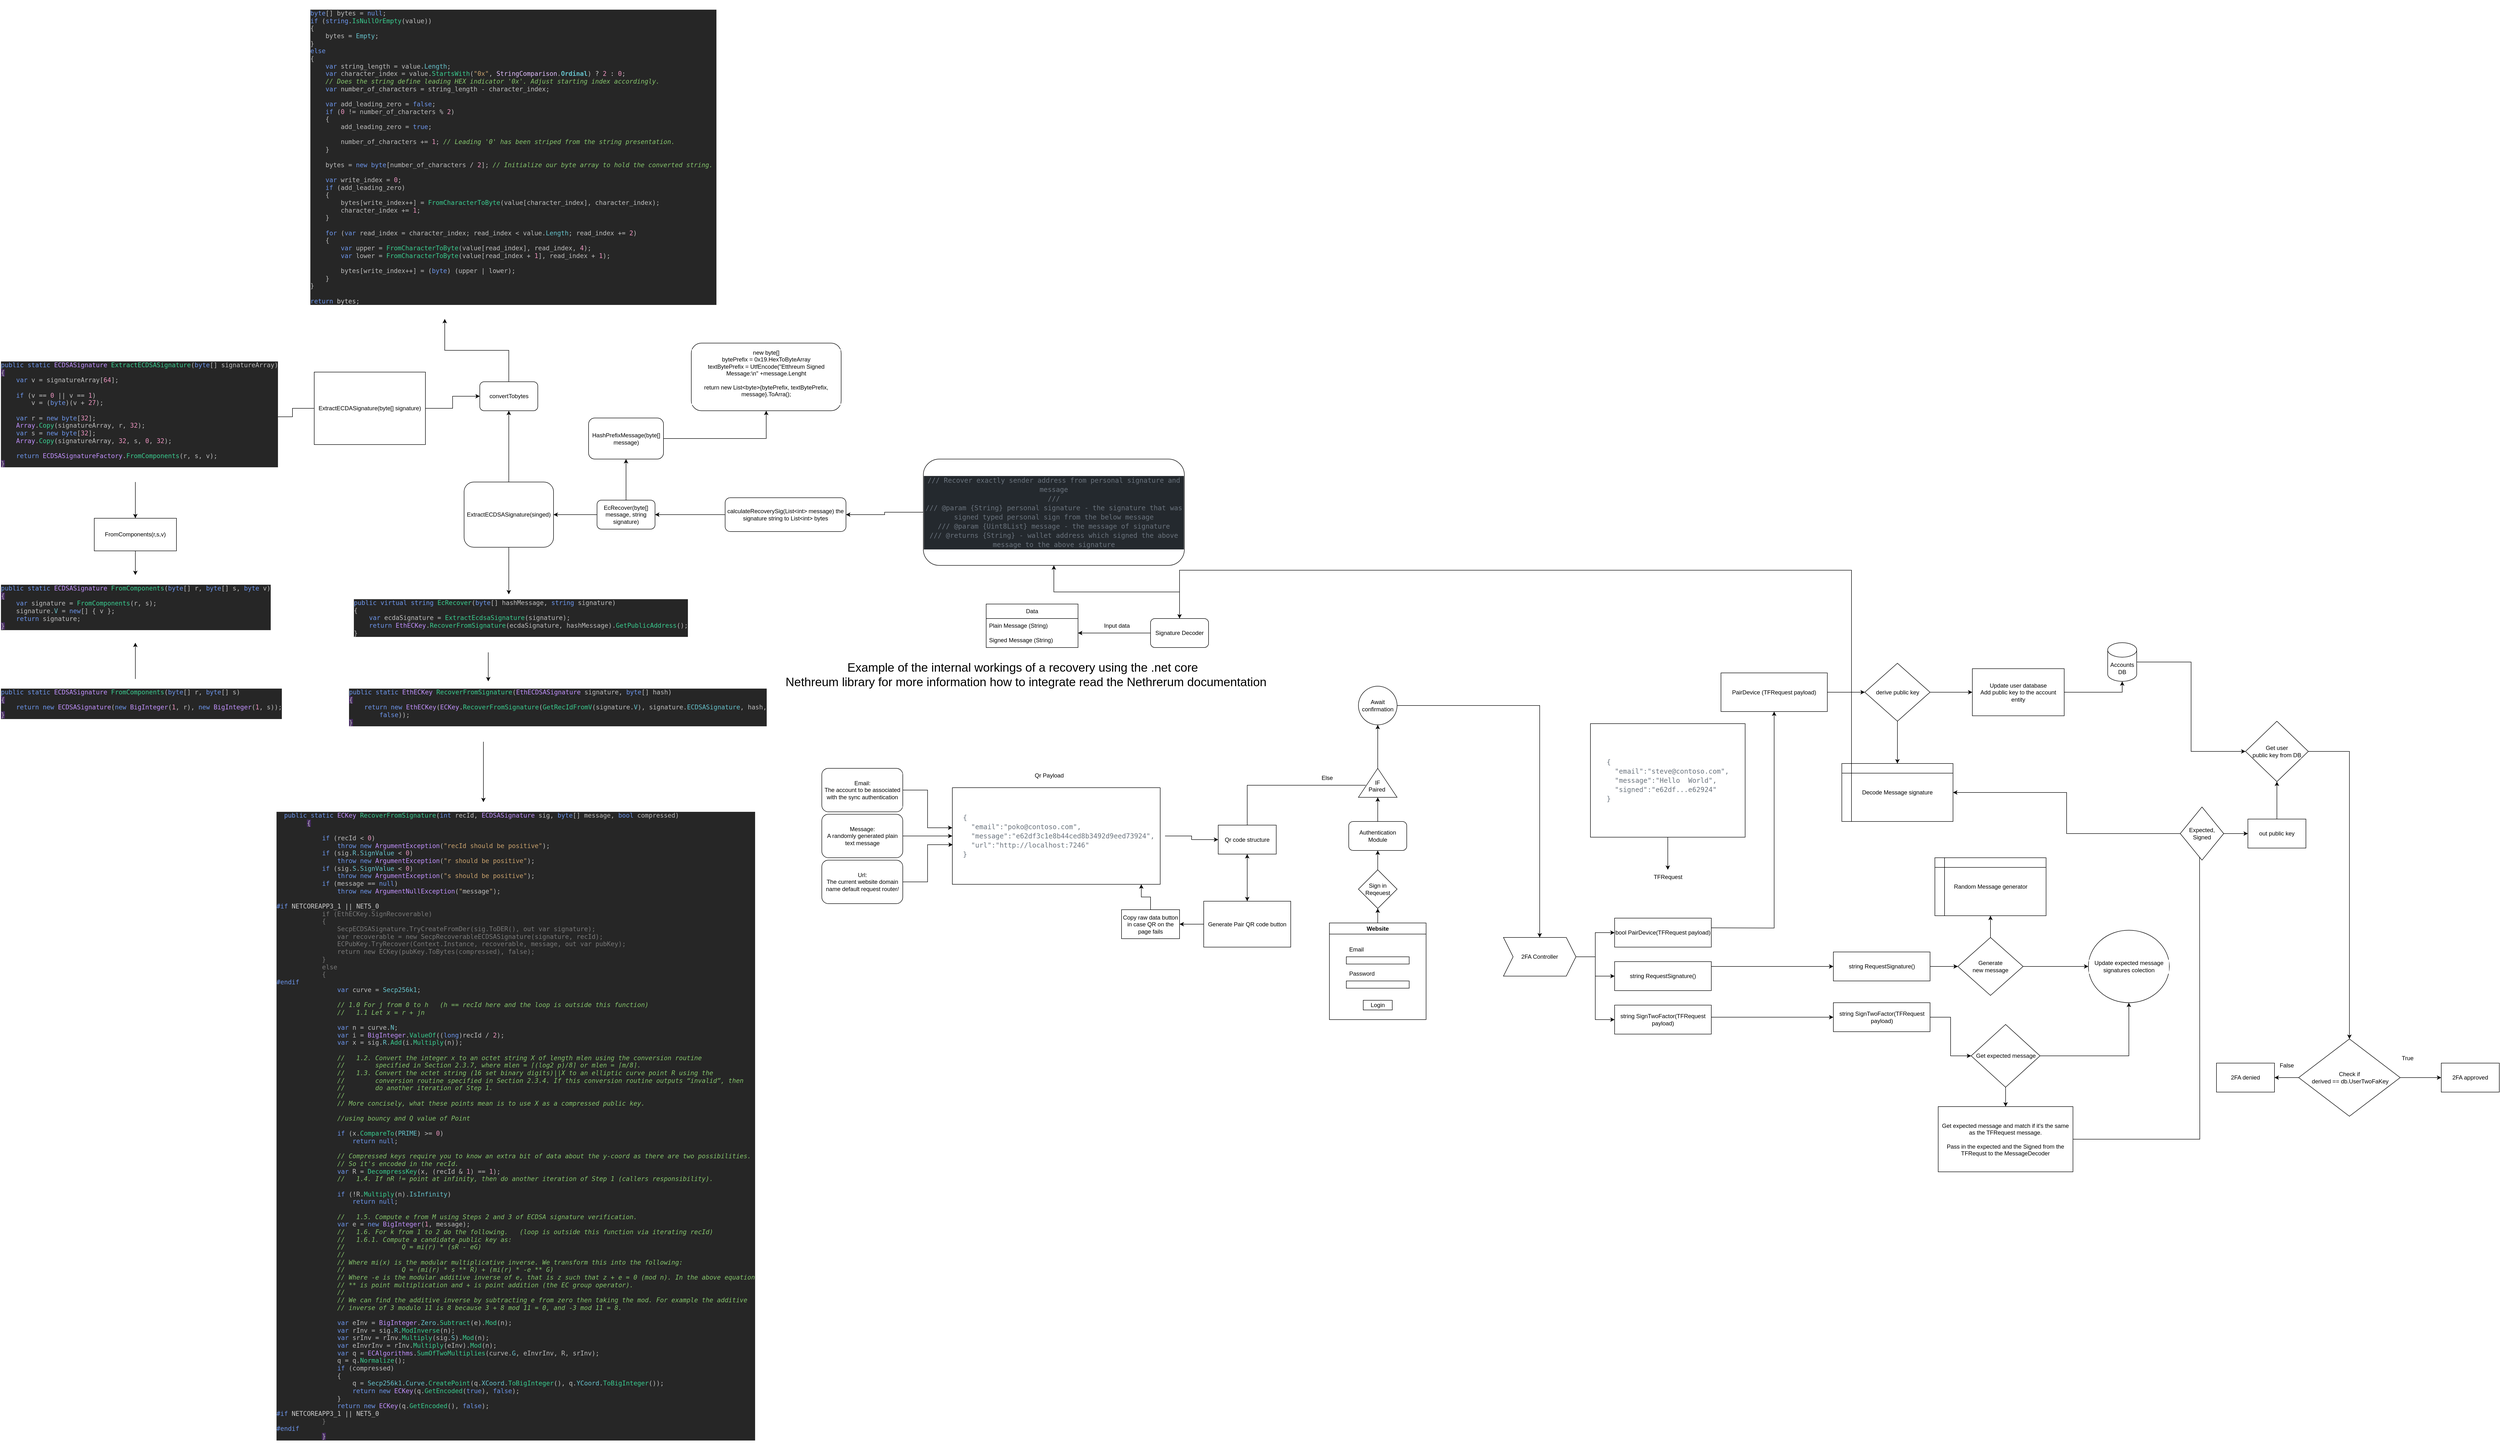 <mxfile version="20.7.4" type="github"><diagram id="Y-M546CChRrJm27xp74t" name="Page-1"><mxGraphModel dx="5659" dy="2316" grid="1" gridSize="10" guides="1" tooltips="1" connect="1" arrows="1" fold="1" page="1" pageScale="1" pageWidth="850" pageHeight="1100" math="0" shadow="0"><root><mxCell id="0"/><mxCell id="1" parent="0"/><mxCell id="PzvEJw_CK41en-DEElVB-10" style="edgeStyle=orthogonalEdgeStyle;rounded=0;orthogonalLoop=1;jettySize=auto;html=1;" edge="1" parent="1" source="PzvEJw_CK41en-DEElVB-1" target="PzvEJw_CK41en-DEElVB-8"><mxGeometry relative="1" as="geometry"/></mxCell><mxCell id="PzvEJw_CK41en-DEElVB-1" value="Website" style="swimlane;whiteSpace=wrap;html=1;" vertex="1" parent="1"><mxGeometry x="300" y="860" width="200" height="200" as="geometry"/></mxCell><mxCell id="PzvEJw_CK41en-DEElVB-2" value="Login" style="rounded=0;whiteSpace=wrap;html=1;" vertex="1" parent="PzvEJw_CK41en-DEElVB-1"><mxGeometry x="70" y="160" width="60" height="20" as="geometry"/></mxCell><mxCell id="PzvEJw_CK41en-DEElVB-3" value="" style="rounded=0;whiteSpace=wrap;html=1;" vertex="1" parent="PzvEJw_CK41en-DEElVB-1"><mxGeometry x="35" y="120" width="130" height="15" as="geometry"/></mxCell><mxCell id="PzvEJw_CK41en-DEElVB-4" value="" style="rounded=0;whiteSpace=wrap;html=1;" vertex="1" parent="PzvEJw_CK41en-DEElVB-1"><mxGeometry x="35" y="70" width="130" height="15" as="geometry"/></mxCell><mxCell id="PzvEJw_CK41en-DEElVB-5" value="&lt;div&gt;Email&lt;/div&gt;" style="text;strokeColor=none;fillColor=none;align=left;verticalAlign=middle;spacingLeft=4;spacingRight=4;overflow=hidden;points=[[0,0.5],[1,0.5]];portConstraint=eastwest;rotatable=0;whiteSpace=wrap;html=1;" vertex="1" parent="PzvEJw_CK41en-DEElVB-1"><mxGeometry x="35" y="40" width="80" height="30" as="geometry"/></mxCell><mxCell id="PzvEJw_CK41en-DEElVB-6" value="Password" style="text;strokeColor=none;fillColor=none;align=left;verticalAlign=middle;spacingLeft=4;spacingRight=4;overflow=hidden;points=[[0,0.5],[1,0.5]];portConstraint=eastwest;rotatable=0;whiteSpace=wrap;html=1;" vertex="1" parent="PzvEJw_CK41en-DEElVB-1"><mxGeometry x="35" y="90" width="80" height="30" as="geometry"/></mxCell><mxCell id="PzvEJw_CK41en-DEElVB-12" style="edgeStyle=orthogonalEdgeStyle;rounded=0;orthogonalLoop=1;jettySize=auto;html=1;" edge="1" parent="1" source="PzvEJw_CK41en-DEElVB-7" target="PzvEJw_CK41en-DEElVB-11"><mxGeometry relative="1" as="geometry"/></mxCell><mxCell id="PzvEJw_CK41en-DEElVB-7" value="Authentication Module" style="rounded=1;whiteSpace=wrap;html=1;" vertex="1" parent="1"><mxGeometry x="340" y="650" width="120" height="60" as="geometry"/></mxCell><mxCell id="PzvEJw_CK41en-DEElVB-9" style="edgeStyle=orthogonalEdgeStyle;rounded=0;orthogonalLoop=1;jettySize=auto;html=1;" edge="1" parent="1" source="PzvEJw_CK41en-DEElVB-8" target="PzvEJw_CK41en-DEElVB-7"><mxGeometry relative="1" as="geometry"/></mxCell><mxCell id="PzvEJw_CK41en-DEElVB-8" value="&lt;div&gt;Sign in&lt;/div&gt;&lt;div&gt;Reqeuest&lt;br&gt;&lt;/div&gt;" style="rhombus;whiteSpace=wrap;html=1;" vertex="1" parent="1"><mxGeometry x="360" y="750" width="80" height="80" as="geometry"/></mxCell><mxCell id="PzvEJw_CK41en-DEElVB-16" value="" style="edgeStyle=orthogonalEdgeStyle;rounded=0;orthogonalLoop=1;jettySize=auto;html=1;" edge="1" parent="1" source="PzvEJw_CK41en-DEElVB-11" target="PzvEJw_CK41en-DEElVB-15"><mxGeometry relative="1" as="geometry"/></mxCell><mxCell id="PzvEJw_CK41en-DEElVB-11" value="" style="triangle;whiteSpace=wrap;html=1;rotation=-90;" vertex="1" parent="1"><mxGeometry x="370" y="530" width="60" height="80" as="geometry"/></mxCell><mxCell id="PzvEJw_CK41en-DEElVB-21" value="" style="edgeStyle=orthogonalEdgeStyle;rounded=0;orthogonalLoop=1;jettySize=auto;html=1;" edge="1" parent="1" source="PzvEJw_CK41en-DEElVB-14" target="PzvEJw_CK41en-DEElVB-20"><mxGeometry relative="1" as="geometry"/></mxCell><mxCell id="PzvEJw_CK41en-DEElVB-14" value="&lt;div&gt;&amp;nbsp;&amp;nbsp;&amp;nbsp; IF&lt;/div&gt;&lt;div&gt;Paired&lt;/div&gt;" style="text;strokeColor=none;fillColor=none;align=left;verticalAlign=middle;spacingLeft=4;spacingRight=4;overflow=hidden;points=[[0,0.5],[1,0.5]];portConstraint=eastwest;rotatable=0;whiteSpace=wrap;html=1;" vertex="1" parent="1"><mxGeometry x="375" y="560" width="50" height="30" as="geometry"/></mxCell><mxCell id="PzvEJw_CK41en-DEElVB-122" style="edgeStyle=orthogonalEdgeStyle;rounded=0;orthogonalLoop=1;jettySize=auto;html=1;" edge="1" parent="1" source="PzvEJw_CK41en-DEElVB-15" target="PzvEJw_CK41en-DEElVB-117"><mxGeometry relative="1" as="geometry"/></mxCell><mxCell id="PzvEJw_CK41en-DEElVB-15" value="Await confirmation" style="ellipse;whiteSpace=wrap;html=1;" vertex="1" parent="1"><mxGeometry x="360" y="370" width="80" height="80" as="geometry"/></mxCell><mxCell id="PzvEJw_CK41en-DEElVB-24" value="" style="edgeStyle=orthogonalEdgeStyle;rounded=0;orthogonalLoop=1;jettySize=auto;html=1;" edge="1" parent="1" source="PzvEJw_CK41en-DEElVB-20" target="PzvEJw_CK41en-DEElVB-23"><mxGeometry relative="1" as="geometry"/></mxCell><mxCell id="PzvEJw_CK41en-DEElVB-44" value="" style="edgeStyle=orthogonalEdgeStyle;rounded=0;orthogonalLoop=1;jettySize=auto;html=1;" edge="1" parent="1" source="PzvEJw_CK41en-DEElVB-20" target="PzvEJw_CK41en-DEElVB-43"><mxGeometry relative="1" as="geometry"/></mxCell><mxCell id="PzvEJw_CK41en-DEElVB-20" value="Generate Pair QR code button" style="whiteSpace=wrap;html=1;" vertex="1" parent="1"><mxGeometry x="40" y="815" width="180" height="95" as="geometry"/></mxCell><mxCell id="PzvEJw_CK41en-DEElVB-22" value="Else" style="text;html=1;align=center;verticalAlign=middle;resizable=0;points=[];autosize=1;strokeColor=none;fillColor=none;" vertex="1" parent="1"><mxGeometry x="270" y="545" width="50" height="30" as="geometry"/></mxCell><mxCell id="PzvEJw_CK41en-DEElVB-23" value="Qr code structure " style="whiteSpace=wrap;html=1;" vertex="1" parent="1"><mxGeometry x="70" y="657.5" width="120" height="60" as="geometry"/></mxCell><mxCell id="PzvEJw_CK41en-DEElVB-32" value="" style="swimlane;startSize=0;" vertex="1" parent="1"><mxGeometry x="-480" y="580" width="430" height="200" as="geometry"/></mxCell><mxCell id="PzvEJw_CK41en-DEElVB-33" value="&lt;div style=&quot;color: rgb(225, 228, 232); font-family: &amp;quot;Droid Sans Mono&amp;quot;, &amp;quot;monospace&amp;quot;, monospace; font-weight: normal; font-size: 14px; line-height: 19px;&quot; align=&quot;left&quot;&gt;&lt;div&gt;&lt;span style=&quot;background-color: rgb(255, 255, 255);&quot;&gt;&lt;span style=&quot;color: #6a737d;&quot;&gt;{&lt;/span&gt;&lt;/span&gt;&lt;/div&gt;&lt;div&gt;&lt;span style=&quot;background-color: rgb(255, 255, 255);&quot;&gt;&lt;span style=&quot;color: #6a737d;&quot;&gt;&amp;nbsp; &quot;email&quot;:&quot;poko@contoso.com&quot;,&lt;/span&gt;&lt;/span&gt;&lt;/div&gt;&lt;div&gt;&lt;span style=&quot;background-color: rgb(255, 255, 255);&quot;&gt;&lt;span style=&quot;color: #6a737d;&quot;&gt;&amp;nbsp; &quot;message&quot;:&quot;e62df3c1e8b44ced8b3492d9eed73924&quot;,&lt;/span&gt;&lt;/span&gt;&lt;/div&gt;&lt;div&gt;&lt;span style=&quot;background-color: rgb(255, 255, 255);&quot;&gt;&lt;span style=&quot;color: #6a737d;&quot;&gt;&amp;nbsp; &quot;url&quot;:&quot;http://localhost:7246&quot;&lt;/span&gt;&lt;/span&gt;&lt;/div&gt;&lt;div&gt;&lt;span style=&quot;background-color: rgb(255, 255, 255);&quot;&gt;&lt;span style=&quot;color: #6a737d;&quot;&gt;}&lt;/span&gt;&lt;/span&gt;&lt;/div&gt;&lt;/div&gt;" style="text;html=1;align=left;verticalAlign=middle;resizable=0;points=[];autosize=1;strokeColor=none;fillColor=none;" vertex="1" parent="PzvEJw_CK41en-DEElVB-32"><mxGeometry x="20" y="45" width="420" height="110" as="geometry"/></mxCell><mxCell id="PzvEJw_CK41en-DEElVB-34" value="Qr Payload" style="text;html=1;align=center;verticalAlign=middle;resizable=0;points=[];autosize=1;strokeColor=none;fillColor=none;" vertex="1" parent="1"><mxGeometry x="-320" y="540" width="80" height="30" as="geometry"/></mxCell><mxCell id="PzvEJw_CK41en-DEElVB-35" style="edgeStyle=orthogonalEdgeStyle;rounded=0;orthogonalLoop=1;jettySize=auto;html=1;entryX=0;entryY=0.5;entryDx=0;entryDy=0;" edge="1" parent="1" source="PzvEJw_CK41en-DEElVB-33" target="PzvEJw_CK41en-DEElVB-23"><mxGeometry relative="1" as="geometry"/></mxCell><mxCell id="PzvEJw_CK41en-DEElVB-51" style="edgeStyle=orthogonalEdgeStyle;rounded=0;orthogonalLoop=1;jettySize=auto;html=1;entryX=0;entryY=0.415;entryDx=0;entryDy=0;entryPerimeter=0;" edge="1" parent="1" source="PzvEJw_CK41en-DEElVB-37" target="PzvEJw_CK41en-DEElVB-32"><mxGeometry relative="1" as="geometry"/></mxCell><mxCell id="PzvEJw_CK41en-DEElVB-37" value="&lt;div&gt;&lt;br&gt;&lt;/div&gt;&lt;div&gt;Email:&lt;br&gt;&lt;/div&gt;&lt;div&gt;The account to be associated with the sync authentication&lt;/div&gt;&lt;div&gt;&lt;br&gt;&lt;/div&gt;" style="rounded=1;whiteSpace=wrap;html=1;labelBackgroundColor=#FFFFFF;" vertex="1" parent="1"><mxGeometry x="-750" y="540" width="167.5" height="90" as="geometry"/></mxCell><mxCell id="PzvEJw_CK41en-DEElVB-50" style="edgeStyle=orthogonalEdgeStyle;rounded=0;orthogonalLoop=1;jettySize=auto;html=1;" edge="1" parent="1" source="PzvEJw_CK41en-DEElVB-38" target="PzvEJw_CK41en-DEElVB-32"><mxGeometry relative="1" as="geometry"/></mxCell><mxCell id="PzvEJw_CK41en-DEElVB-38" value="&lt;div&gt;Message:&lt;/div&gt;&lt;div&gt;A randomly generated plain text message&lt;br&gt;&lt;/div&gt;" style="whiteSpace=wrap;html=1;rounded=1;labelBackgroundColor=#FFFFFF;" vertex="1" parent="1"><mxGeometry x="-750" y="635" width="167.5" height="90" as="geometry"/></mxCell><mxCell id="PzvEJw_CK41en-DEElVB-52" style="edgeStyle=orthogonalEdgeStyle;rounded=0;orthogonalLoop=1;jettySize=auto;html=1;entryX=0.002;entryY=0.59;entryDx=0;entryDy=0;entryPerimeter=0;" edge="1" parent="1" source="PzvEJw_CK41en-DEElVB-41" target="PzvEJw_CK41en-DEElVB-32"><mxGeometry relative="1" as="geometry"/></mxCell><mxCell id="PzvEJw_CK41en-DEElVB-41" value="&lt;div&gt;Url:&lt;/div&gt;&lt;div&gt;The current website domain name default request router/&lt;br&gt;&lt;/div&gt;" style="whiteSpace=wrap;html=1;rounded=1;labelBackgroundColor=#FFFFFF;" vertex="1" parent="1"><mxGeometry x="-750" y="730" width="167.5" height="90" as="geometry"/></mxCell><mxCell id="PzvEJw_CK41en-DEElVB-45" style="edgeStyle=orthogonalEdgeStyle;rounded=0;orthogonalLoop=1;jettySize=auto;html=1;entryX=0.909;entryY=1;entryDx=0;entryDy=0;entryPerimeter=0;" edge="1" parent="1" source="PzvEJw_CK41en-DEElVB-43" target="PzvEJw_CK41en-DEElVB-32"><mxGeometry relative="1" as="geometry"/></mxCell><mxCell id="PzvEJw_CK41en-DEElVB-43" value="Copy raw data button in case QR on the page fails" style="whiteSpace=wrap;html=1;" vertex="1" parent="1"><mxGeometry x="-130" y="832.5" width="120" height="60" as="geometry"/></mxCell><mxCell id="PzvEJw_CK41en-DEElVB-68" style="edgeStyle=orthogonalEdgeStyle;rounded=0;orthogonalLoop=1;jettySize=auto;html=1;entryX=0;entryY=0.5;entryDx=0;entryDy=0;" edge="1" parent="1" source="PzvEJw_CK41en-DEElVB-57" target="PzvEJw_CK41en-DEElVB-67"><mxGeometry relative="1" as="geometry"/></mxCell><mxCell id="PzvEJw_CK41en-DEElVB-57" value="PairDevice (TFRequest payload)" style="whiteSpace=wrap;html=1;labelBackgroundColor=#FFFFFF;" vertex="1" parent="1"><mxGeometry x="1110" y="342.5" width="220" height="80" as="geometry"/></mxCell><mxCell id="PzvEJw_CK41en-DEElVB-58" value="" style="edgeStyle=orthogonalEdgeStyle;rounded=0;orthogonalLoop=1;jettySize=auto;html=1;" edge="1" parent="1" target="PzvEJw_CK41en-DEElVB-57"><mxGeometry relative="1" as="geometry"><mxPoint x="1080" y="870" as="sourcePoint"/></mxGeometry></mxCell><mxCell id="PzvEJw_CK41en-DEElVB-123" style="edgeStyle=orthogonalEdgeStyle;rounded=0;orthogonalLoop=1;jettySize=auto;html=1;" edge="1" parent="1" source="PzvEJw_CK41en-DEElVB-61" target="PzvEJw_CK41en-DEElVB-119"><mxGeometry relative="1" as="geometry"/></mxCell><mxCell id="PzvEJw_CK41en-DEElVB-61" value="&lt;div style=&quot;color: rgb(225, 228, 232); font-family: &amp;quot;Droid Sans Mono&amp;quot;, &amp;quot;monospace&amp;quot;, monospace; font-weight: normal; font-size: 14px; line-height: 19px;&quot; align=&quot;left&quot;&gt;&lt;div&gt;&lt;span style=&quot;background-color: rgb(255, 255, 255);&quot;&gt;&lt;span style=&quot;color: #6a737d;&quot;&gt;{&lt;/span&gt;&lt;/span&gt;&lt;/div&gt;&lt;div&gt;&lt;span style=&quot;background-color: rgb(255, 255, 255);&quot;&gt;&lt;span style=&quot;color: #6a737d;&quot;&gt;&amp;nbsp; &quot;email&quot;:&quot;steve@contoso.com&quot;,&lt;/span&gt;&lt;/span&gt;&lt;/div&gt;&lt;div&gt;&lt;span style=&quot;background-color: rgb(255, 255, 255);&quot;&gt;&lt;span style=&quot;color: #6a737d;&quot;&gt;&amp;nbsp; &quot;message&quot;:&quot;Hello&amp;nbsp; World&quot;,&lt;/span&gt;&lt;/span&gt;&lt;/div&gt;&lt;div&gt;&lt;span style=&quot;background-color: rgb(255, 255, 255);&quot;&gt;&lt;span style=&quot;color: #6a737d;&quot;&gt;&amp;nbsp; &quot;signed&quot;:&quot;&lt;/span&gt;&lt;/span&gt;&lt;span style=&quot;background-color: rgb(255, 255, 255);&quot;&gt;&lt;span style=&quot;color: #6a737d;&quot;&gt;e62df...&lt;/span&gt;&lt;/span&gt;&lt;span style=&quot;background-color: rgb(255, 255, 255);&quot;&gt;&lt;span style=&quot;color: #6a737d;&quot;&gt;e62924&lt;/span&gt;&lt;/span&gt;&lt;span style=&quot;background-color: rgb(255, 255, 255);&quot;&gt;&lt;span style=&quot;color: #6a737d;&quot;&gt;&quot;&lt;/span&gt;&lt;/span&gt;&lt;/div&gt;&lt;div&gt;&lt;span style=&quot;background-color: rgb(255, 255, 255);&quot;&gt;&lt;span style=&quot;color: #6a737d;&quot;&gt;}&lt;/span&gt;&lt;/span&gt;&lt;/div&gt;&lt;/div&gt;" style="whiteSpace=wrap;html=1;labelBackgroundColor=#FFFFFF;" vertex="1" parent="1"><mxGeometry x="840" y="447.5" width="320" height="235" as="geometry"/></mxCell><mxCell id="PzvEJw_CK41en-DEElVB-124" style="edgeStyle=orthogonalEdgeStyle;rounded=0;orthogonalLoop=1;jettySize=auto;html=1;" edge="1" parent="1" source="PzvEJw_CK41en-DEElVB-64"><mxGeometry relative="1" as="geometry"><mxPoint x="-10" y="230" as="targetPoint"/><Array as="points"><mxPoint x="1380" y="130"/><mxPoint x="-10" y="130"/></Array></mxGeometry></mxCell><mxCell id="PzvEJw_CK41en-DEElVB-64" value="Decode Message signature" style="shape=internalStorage;whiteSpace=wrap;html=1;backgroundOutline=1;labelBackgroundColor=#FFFFFF;" vertex="1" parent="1"><mxGeometry x="1360" y="530" width="230" height="120" as="geometry"/></mxCell><mxCell id="PzvEJw_CK41en-DEElVB-69" style="edgeStyle=orthogonalEdgeStyle;rounded=0;orthogonalLoop=1;jettySize=auto;html=1;" edge="1" parent="1" source="PzvEJw_CK41en-DEElVB-67" target="PzvEJw_CK41en-DEElVB-64"><mxGeometry relative="1" as="geometry"/></mxCell><mxCell id="PzvEJw_CK41en-DEElVB-71" value="" style="edgeStyle=orthogonalEdgeStyle;rounded=0;orthogonalLoop=1;jettySize=auto;html=1;" edge="1" parent="1" source="PzvEJw_CK41en-DEElVB-67" target="PzvEJw_CK41en-DEElVB-70"><mxGeometry relative="1" as="geometry"/></mxCell><mxCell id="PzvEJw_CK41en-DEElVB-67" value="derive public key" style="rhombus;whiteSpace=wrap;html=1;labelBackgroundColor=#FFFFFF;" vertex="1" parent="1"><mxGeometry x="1407.5" y="322.5" width="135" height="120" as="geometry"/></mxCell><mxCell id="PzvEJw_CK41en-DEElVB-74" style="edgeStyle=orthogonalEdgeStyle;rounded=0;orthogonalLoop=1;jettySize=auto;html=1;entryX=0.5;entryY=1;entryDx=0;entryDy=0;entryPerimeter=0;" edge="1" parent="1" source="PzvEJw_CK41en-DEElVB-70" target="PzvEJw_CK41en-DEElVB-72"><mxGeometry relative="1" as="geometry"/></mxCell><mxCell id="PzvEJw_CK41en-DEElVB-70" value="&lt;div&gt;Update user database &lt;br&gt;&lt;/div&gt;&lt;div&gt;Add public key to the account entity&lt;br&gt;&lt;/div&gt;" style="whiteSpace=wrap;html=1;labelBackgroundColor=#FFFFFF;" vertex="1" parent="1"><mxGeometry x="1630" y="333.75" width="190" height="97.5" as="geometry"/></mxCell><mxCell id="PzvEJw_CK41en-DEElVB-103" style="edgeStyle=orthogonalEdgeStyle;rounded=0;orthogonalLoop=1;jettySize=auto;html=1;entryX=0;entryY=0.5;entryDx=0;entryDy=0;" edge="1" parent="1" source="PzvEJw_CK41en-DEElVB-72" target="PzvEJw_CK41en-DEElVB-101"><mxGeometry relative="1" as="geometry"/></mxCell><mxCell id="PzvEJw_CK41en-DEElVB-72" value="Accounts DB" style="shape=cylinder3;whiteSpace=wrap;html=1;boundedLbl=1;backgroundOutline=1;size=15;labelBackgroundColor=#FFFFFF;" vertex="1" parent="1"><mxGeometry x="1910" y="280" width="60" height="80" as="geometry"/></mxCell><mxCell id="PzvEJw_CK41en-DEElVB-78" value="Random Message generator" style="shape=internalStorage;whiteSpace=wrap;html=1;backgroundOutline=1;labelBackgroundColor=#FFFFFF;" vertex="1" parent="1"><mxGeometry x="1552.5" y="725" width="230" height="120" as="geometry"/></mxCell><mxCell id="PzvEJw_CK41en-DEElVB-83" style="edgeStyle=orthogonalEdgeStyle;rounded=0;orthogonalLoop=1;jettySize=auto;html=1;entryX=0;entryY=0.5;entryDx=0;entryDy=0;" edge="1" parent="1" source="PzvEJw_CK41en-DEElVB-80" target="PzvEJw_CK41en-DEElVB-82"><mxGeometry relative="1" as="geometry"/></mxCell><mxCell id="PzvEJw_CK41en-DEElVB-80" value="string RequestSignature()" style="whiteSpace=wrap;html=1;labelBackgroundColor=#FFFFFF;" vertex="1" parent="1"><mxGeometry x="1342.5" y="920" width="200" height="60" as="geometry"/></mxCell><mxCell id="PzvEJw_CK41en-DEElVB-81" style="edgeStyle=orthogonalEdgeStyle;rounded=0;orthogonalLoop=1;jettySize=auto;html=1;entryX=0;entryY=0.5;entryDx=0;entryDy=0;" edge="1" parent="1" target="PzvEJw_CK41en-DEElVB-80"><mxGeometry relative="1" as="geometry"><mxPoint x="1080" y="960" as="sourcePoint"/><Array as="points"><mxPoint x="1080" y="950"/></Array></mxGeometry></mxCell><mxCell id="PzvEJw_CK41en-DEElVB-84" style="edgeStyle=orthogonalEdgeStyle;rounded=0;orthogonalLoop=1;jettySize=auto;html=1;" edge="1" parent="1" source="PzvEJw_CK41en-DEElVB-82" target="PzvEJw_CK41en-DEElVB-78"><mxGeometry relative="1" as="geometry"/></mxCell><mxCell id="PzvEJw_CK41en-DEElVB-86" value="" style="edgeStyle=orthogonalEdgeStyle;rounded=0;orthogonalLoop=1;jettySize=auto;html=1;" edge="1" parent="1" source="PzvEJw_CK41en-DEElVB-82" target="PzvEJw_CK41en-DEElVB-85"><mxGeometry relative="1" as="geometry"/></mxCell><mxCell id="PzvEJw_CK41en-DEElVB-82" value="&lt;div&gt;Generate &lt;br&gt;&lt;/div&gt;&lt;div&gt;new message&lt;/div&gt;" style="rhombus;whiteSpace=wrap;html=1;labelBackgroundColor=#FFFFFF;" vertex="1" parent="1"><mxGeometry x="1600" y="890" width="135" height="120" as="geometry"/></mxCell><mxCell id="PzvEJw_CK41en-DEElVB-85" value="Update expected message signatures colection" style="ellipse;whiteSpace=wrap;html=1;labelBackgroundColor=#FFFFFF;" vertex="1" parent="1"><mxGeometry x="1870" y="875" width="167.5" height="150" as="geometry"/></mxCell><mxCell id="PzvEJw_CK41en-DEElVB-92" value="" style="edgeStyle=orthogonalEdgeStyle;rounded=0;orthogonalLoop=1;jettySize=auto;html=1;" edge="1" parent="1" source="PzvEJw_CK41en-DEElVB-89" target="PzvEJw_CK41en-DEElVB-91"><mxGeometry relative="1" as="geometry"/></mxCell><mxCell id="PzvEJw_CK41en-DEElVB-89" value="string SignTwoFactor(TFRequest payload)" style="whiteSpace=wrap;html=1;labelBackgroundColor=#FFFFFF;" vertex="1" parent="1"><mxGeometry x="1342.5" y="1025" width="200" height="60" as="geometry"/></mxCell><mxCell id="PzvEJw_CK41en-DEElVB-90" style="edgeStyle=orthogonalEdgeStyle;rounded=0;orthogonalLoop=1;jettySize=auto;html=1;entryX=0;entryY=0.5;entryDx=0;entryDy=0;" edge="1" parent="1" target="PzvEJw_CK41en-DEElVB-89"><mxGeometry relative="1" as="geometry"><mxPoint x="1080" y="1050" as="sourcePoint"/><Array as="points"><mxPoint x="1080" y="1055"/></Array></mxGeometry></mxCell><mxCell id="PzvEJw_CK41en-DEElVB-93" style="edgeStyle=orthogonalEdgeStyle;rounded=0;orthogonalLoop=1;jettySize=auto;html=1;" edge="1" parent="1" source="PzvEJw_CK41en-DEElVB-91" target="PzvEJw_CK41en-DEElVB-85"><mxGeometry relative="1" as="geometry"/></mxCell><mxCell id="PzvEJw_CK41en-DEElVB-95" value="" style="edgeStyle=orthogonalEdgeStyle;rounded=0;orthogonalLoop=1;jettySize=auto;html=1;" edge="1" parent="1" source="PzvEJw_CK41en-DEElVB-91" target="PzvEJw_CK41en-DEElVB-94"><mxGeometry relative="1" as="geometry"/></mxCell><mxCell id="PzvEJw_CK41en-DEElVB-91" value="Get expected message" style="rhombus;whiteSpace=wrap;html=1;labelBackgroundColor=#FFFFFF;" vertex="1" parent="1"><mxGeometry x="1627.5" y="1070" width="142.5" height="130" as="geometry"/></mxCell><mxCell id="PzvEJw_CK41en-DEElVB-96" style="edgeStyle=orthogonalEdgeStyle;rounded=0;orthogonalLoop=1;jettySize=auto;html=1;" edge="1" parent="1" source="PzvEJw_CK41en-DEElVB-94"><mxGeometry relative="1" as="geometry"><mxPoint x="2100" y="700" as="targetPoint"/></mxGeometry></mxCell><mxCell id="PzvEJw_CK41en-DEElVB-94" value="Get expected message and match if it's the same as the TFRequest message.&lt;br&gt;&lt;br&gt;Pass in the expected and the Signed from the TFRequst to the MessageDecoder" style="whiteSpace=wrap;html=1;labelBackgroundColor=#FFFFFF;" vertex="1" parent="1"><mxGeometry x="1559.37" y="1240" width="278.75" height="135" as="geometry"/></mxCell><mxCell id="PzvEJw_CK41en-DEElVB-98" style="edgeStyle=orthogonalEdgeStyle;rounded=0;orthogonalLoop=1;jettySize=auto;html=1;" edge="1" parent="1" source="PzvEJw_CK41en-DEElVB-97" target="PzvEJw_CK41en-DEElVB-64"><mxGeometry relative="1" as="geometry"/></mxCell><mxCell id="PzvEJw_CK41en-DEElVB-100" value="" style="edgeStyle=orthogonalEdgeStyle;rounded=0;orthogonalLoop=1;jettySize=auto;html=1;" edge="1" parent="1" source="PzvEJw_CK41en-DEElVB-97" target="PzvEJw_CK41en-DEElVB-99"><mxGeometry relative="1" as="geometry"/></mxCell><mxCell id="PzvEJw_CK41en-DEElVB-97" value="&lt;div&gt;Expected,&lt;/div&gt;&lt;div&gt;Signed&lt;br&gt;&lt;/div&gt;" style="rhombus;whiteSpace=wrap;html=1;labelBackgroundColor=#FFFFFF;" vertex="1" parent="1"><mxGeometry x="2060" y="620" width="90" height="110" as="geometry"/></mxCell><mxCell id="PzvEJw_CK41en-DEElVB-102" value="" style="edgeStyle=orthogonalEdgeStyle;rounded=0;orthogonalLoop=1;jettySize=auto;html=1;" edge="1" parent="1" source="PzvEJw_CK41en-DEElVB-99" target="PzvEJw_CK41en-DEElVB-101"><mxGeometry relative="1" as="geometry"/></mxCell><mxCell id="PzvEJw_CK41en-DEElVB-99" value="out public key" style="whiteSpace=wrap;html=1;labelBackgroundColor=#FFFFFF;" vertex="1" parent="1"><mxGeometry x="2200" y="645" width="120" height="60" as="geometry"/></mxCell><mxCell id="PzvEJw_CK41en-DEElVB-104" style="edgeStyle=orthogonalEdgeStyle;rounded=0;orthogonalLoop=1;jettySize=auto;html=1;entryX=0.5;entryY=0;entryDx=0;entryDy=0;" edge="1" parent="1" source="PzvEJw_CK41en-DEElVB-101" target="PzvEJw_CK41en-DEElVB-105"><mxGeometry relative="1" as="geometry"><mxPoint x="2390" y="1100" as="targetPoint"/><Array as="points"><mxPoint x="2410" y="505"/></Array></mxGeometry></mxCell><mxCell id="PzvEJw_CK41en-DEElVB-101" value="&lt;div&gt;Get user &lt;br&gt;&lt;/div&gt;&lt;div&gt;public key from DB&lt;/div&gt;" style="rhombus;whiteSpace=wrap;html=1;labelBackgroundColor=#FFFFFF;" vertex="1" parent="1"><mxGeometry x="2195" y="442.5" width="130" height="125" as="geometry"/></mxCell><mxCell id="PzvEJw_CK41en-DEElVB-110" style="edgeStyle=orthogonalEdgeStyle;rounded=0;orthogonalLoop=1;jettySize=auto;html=1;exitX=0;exitY=0.5;exitDx=0;exitDy=0;" edge="1" parent="1" source="PzvEJw_CK41en-DEElVB-105" target="PzvEJw_CK41en-DEElVB-109"><mxGeometry relative="1" as="geometry"/></mxCell><mxCell id="PzvEJw_CK41en-DEElVB-113" style="edgeStyle=orthogonalEdgeStyle;rounded=0;orthogonalLoop=1;jettySize=auto;html=1;entryX=0;entryY=0.5;entryDx=0;entryDy=0;" edge="1" parent="1" source="PzvEJw_CK41en-DEElVB-105" target="PzvEJw_CK41en-DEElVB-108"><mxGeometry relative="1" as="geometry"/></mxCell><mxCell id="PzvEJw_CK41en-DEElVB-105" value="&lt;div&gt;Check if&lt;/div&gt;&lt;div&gt;&amp;nbsp;derived == db.UserTwoFaKey&lt;/div&gt;" style="rhombus;whiteSpace=wrap;html=1;labelBackgroundColor=#FFFFFF;" vertex="1" parent="1"><mxGeometry x="2305" y="1100" width="210" height="160" as="geometry"/></mxCell><mxCell id="PzvEJw_CK41en-DEElVB-107" value="True" style="text;html=1;align=center;verticalAlign=middle;resizable=0;points=[];autosize=1;strokeColor=none;fillColor=none;" vertex="1" parent="1"><mxGeometry x="2505" y="1125" width="50" height="30" as="geometry"/></mxCell><mxCell id="PzvEJw_CK41en-DEElVB-108" value="2FA approved" style="whiteSpace=wrap;html=1;labelBackgroundColor=#FFFFFF;" vertex="1" parent="1"><mxGeometry x="2600" y="1150" width="120" height="60" as="geometry"/></mxCell><mxCell id="PzvEJw_CK41en-DEElVB-109" value="2FA denied" style="whiteSpace=wrap;html=1;labelBackgroundColor=#FFFFFF;" vertex="1" parent="1"><mxGeometry x="2135" y="1150" width="120" height="60" as="geometry"/></mxCell><mxCell id="PzvEJw_CK41en-DEElVB-111" value="False" style="text;html=1;align=center;verticalAlign=middle;resizable=0;points=[];autosize=1;strokeColor=none;fillColor=none;" vertex="1" parent="1"><mxGeometry x="2255" y="1140" width="50" height="30" as="geometry"/></mxCell><mxCell id="PzvEJw_CK41en-DEElVB-114" value="" style="edgeStyle=orthogonalEdgeStyle;rounded=0;orthogonalLoop=1;jettySize=auto;html=1;" edge="1" parent="1" source="PzvEJw_CK41en-DEElVB-117" target="PzvEJw_CK41en-DEElVB-118"><mxGeometry relative="1" as="geometry"/></mxCell><mxCell id="PzvEJw_CK41en-DEElVB-115" style="edgeStyle=orthogonalEdgeStyle;rounded=0;orthogonalLoop=1;jettySize=auto;html=1;entryX=0;entryY=0.5;entryDx=0;entryDy=0;" edge="1" parent="1" source="PzvEJw_CK41en-DEElVB-117" target="PzvEJw_CK41en-DEElVB-120"><mxGeometry relative="1" as="geometry"/></mxCell><mxCell id="PzvEJw_CK41en-DEElVB-116" style="edgeStyle=orthogonalEdgeStyle;rounded=0;orthogonalLoop=1;jettySize=auto;html=1;entryX=0;entryY=0.5;entryDx=0;entryDy=0;" edge="1" parent="1" source="PzvEJw_CK41en-DEElVB-117" target="PzvEJw_CK41en-DEElVB-121"><mxGeometry relative="1" as="geometry"/></mxCell><mxCell id="PzvEJw_CK41en-DEElVB-117" value="2FA Controller" style="shape=step;perimeter=stepPerimeter;whiteSpace=wrap;html=1;fixedSize=1;labelBackgroundColor=#FFFFFF;" vertex="1" parent="1"><mxGeometry x="660" y="890" width="150" height="80" as="geometry"/></mxCell><mxCell id="PzvEJw_CK41en-DEElVB-118" value="bool PairDevice(TFRequest payload)" style="whiteSpace=wrap;html=1;labelBackgroundColor=#FFFFFF;" vertex="1" parent="1"><mxGeometry x="890" y="850" width="200" height="60" as="geometry"/></mxCell><mxCell id="PzvEJw_CK41en-DEElVB-119" value="TFRequest" style="text;html=1;align=center;verticalAlign=middle;resizable=0;points=[];autosize=1;strokeColor=none;fillColor=none;" vertex="1" parent="1"><mxGeometry x="960" y="750" width="80" height="30" as="geometry"/></mxCell><mxCell id="PzvEJw_CK41en-DEElVB-120" value="string RequestSignature()" style="whiteSpace=wrap;html=1;labelBackgroundColor=#FFFFFF;" vertex="1" parent="1"><mxGeometry x="890" y="940" width="200" height="60" as="geometry"/></mxCell><mxCell id="PzvEJw_CK41en-DEElVB-121" value="string SignTwoFactor(TFRequest payload)" style="whiteSpace=wrap;html=1;labelBackgroundColor=#FFFFFF;" vertex="1" parent="1"><mxGeometry x="890" y="1030" width="200" height="60" as="geometry"/></mxCell><mxCell id="PzvEJw_CK41en-DEElVB-131" style="edgeStyle=orthogonalEdgeStyle;rounded=0;orthogonalLoop=1;jettySize=auto;html=1;" edge="1" parent="1" source="PzvEJw_CK41en-DEElVB-126"><mxGeometry relative="1" as="geometry"><mxPoint x="-220" y="260" as="targetPoint"/></mxGeometry></mxCell><mxCell id="PzvEJw_CK41en-DEElVB-134" value="" style="edgeStyle=orthogonalEdgeStyle;rounded=0;orthogonalLoop=1;jettySize=auto;html=1;" edge="1" parent="1" source="PzvEJw_CK41en-DEElVB-126" target="PzvEJw_CK41en-DEElVB-133"><mxGeometry relative="1" as="geometry"/></mxCell><mxCell id="PzvEJw_CK41en-DEElVB-126" value="Signature Decoder" style="rounded=1;whiteSpace=wrap;html=1;labelBackgroundColor=#FFFFFF;" vertex="1" parent="1"><mxGeometry x="-70" y="230" width="120" height="60" as="geometry"/></mxCell><mxCell id="PzvEJw_CK41en-DEElVB-127" value="Data" style="swimlane;fontStyle=0;childLayout=stackLayout;horizontal=1;startSize=30;horizontalStack=0;resizeParent=1;resizeParentMax=0;resizeLast=0;collapsible=1;marginBottom=0;whiteSpace=wrap;html=1;labelBackgroundColor=#FFFFFF;" vertex="1" parent="1"><mxGeometry x="-410" y="200" width="190" height="90" as="geometry"/></mxCell><mxCell id="PzvEJw_CK41en-DEElVB-128" value="Plain Message (String)" style="text;strokeColor=none;fillColor=none;align=left;verticalAlign=middle;spacingLeft=4;spacingRight=4;overflow=hidden;points=[[0,0.5],[1,0.5]];portConstraint=eastwest;rotatable=0;whiteSpace=wrap;html=1;labelBackgroundColor=#FFFFFF;" vertex="1" parent="PzvEJw_CK41en-DEElVB-127"><mxGeometry y="30" width="190" height="30" as="geometry"/></mxCell><mxCell id="PzvEJw_CK41en-DEElVB-129" value="Signed Message (String)" style="text;strokeColor=none;fillColor=none;align=left;verticalAlign=middle;spacingLeft=4;spacingRight=4;overflow=hidden;points=[[0,0.5],[1,0.5]];portConstraint=eastwest;rotatable=0;whiteSpace=wrap;html=1;labelBackgroundColor=#FFFFFF;" vertex="1" parent="PzvEJw_CK41en-DEElVB-127"><mxGeometry y="60" width="190" height="30" as="geometry"/></mxCell><mxCell id="PzvEJw_CK41en-DEElVB-132" value="Input data" style="text;html=1;align=center;verticalAlign=middle;resizable=0;points=[];autosize=1;strokeColor=none;fillColor=none;" vertex="1" parent="1"><mxGeometry x="-180" y="230" width="80" height="30" as="geometry"/></mxCell><mxCell id="PzvEJw_CK41en-DEElVB-136" value="" style="edgeStyle=orthogonalEdgeStyle;rounded=0;orthogonalLoop=1;jettySize=auto;html=1;" edge="1" parent="1" source="PzvEJw_CK41en-DEElVB-133" target="PzvEJw_CK41en-DEElVB-135"><mxGeometry relative="1" as="geometry"/></mxCell><mxCell id="PzvEJw_CK41en-DEElVB-133" value="&lt;div style=&quot;color: rgb(225, 228, 232); background-color: rgb(36, 41, 46); font-family: &amp;quot;Droid Sans Mono&amp;quot;, &amp;quot;monospace&amp;quot;, monospace; font-weight: normal; font-size: 14px; line-height: 19px;&quot;&gt;&lt;div&gt;&lt;span style=&quot;color: #e1e4e8;&quot;&gt;  &lt;/span&gt;&lt;span style=&quot;color: #6a737d;&quot;&gt;/// Recover exactly sender address from personal signature and message&lt;/span&gt;&lt;/div&gt;&lt;div&gt;&lt;span style=&quot;color: #6a737d;&quot;&gt;  &lt;/span&gt;&lt;span style=&quot;color: #6a737d;&quot;&gt;///&lt;/span&gt;&lt;/div&gt;&lt;div&gt;&lt;span style=&quot;color: #6a737d;&quot;&gt;  &lt;/span&gt;&lt;span style=&quot;color: #6a737d;&quot;&gt;/// @param {String} personal signature - the signature that was signed typed personal sign from the below message&lt;/span&gt;&lt;/div&gt;&lt;div&gt;&lt;span style=&quot;color: #6a737d;&quot;&gt;  &lt;/span&gt;&lt;span style=&quot;color: #6a737d;&quot;&gt;/// @param {Uint8List} message - the message of signature&lt;/span&gt;&lt;/div&gt;&lt;div&gt;&lt;span style=&quot;color: #6a737d;&quot;&gt;  &lt;/span&gt;&lt;span style=&quot;color: #6a737d;&quot;&gt;/// @returns {String} - wallet address which signed the above message to the above signature&lt;/span&gt;&lt;/div&gt;&lt;/div&gt;" style="whiteSpace=wrap;html=1;rounded=1;labelBackgroundColor=#FFFFFF;" vertex="1" parent="1"><mxGeometry x="-540" y="-100" width="540" height="220" as="geometry"/></mxCell><mxCell id="PzvEJw_CK41en-DEElVB-138" value="" style="edgeStyle=orthogonalEdgeStyle;rounded=0;orthogonalLoop=1;jettySize=auto;html=1;" edge="1" parent="1" source="PzvEJw_CK41en-DEElVB-135" target="PzvEJw_CK41en-DEElVB-137"><mxGeometry relative="1" as="geometry"/></mxCell><mxCell id="PzvEJw_CK41en-DEElVB-135" value="calculateRecoverySig(List&amp;lt;int&amp;gt; message) the signature string to List&amp;lt;int&amp;gt; bytes" style="whiteSpace=wrap;html=1;rounded=1;labelBackgroundColor=#FFFFFF;" vertex="1" parent="1"><mxGeometry x="-950" y="-20" width="250" height="70" as="geometry"/></mxCell><mxCell id="PzvEJw_CK41en-DEElVB-140" value="" style="edgeStyle=orthogonalEdgeStyle;rounded=0;orthogonalLoop=1;jettySize=auto;html=1;" edge="1" parent="1" source="PzvEJw_CK41en-DEElVB-137" target="PzvEJw_CK41en-DEElVB-139"><mxGeometry relative="1" as="geometry"/></mxCell><mxCell id="PzvEJw_CK41en-DEElVB-145" value="" style="edgeStyle=orthogonalEdgeStyle;rounded=0;orthogonalLoop=1;jettySize=auto;html=1;" edge="1" parent="1" source="PzvEJw_CK41en-DEElVB-137" target="PzvEJw_CK41en-DEElVB-144"><mxGeometry relative="1" as="geometry"/></mxCell><mxCell id="PzvEJw_CK41en-DEElVB-137" value="EcRecover(byte[] message, string signature)" style="whiteSpace=wrap;html=1;rounded=1;labelBackgroundColor=#FFFFFF;" vertex="1" parent="1"><mxGeometry x="-1215" y="-15" width="120" height="60" as="geometry"/></mxCell><mxCell id="PzvEJw_CK41en-DEElVB-143" value="" style="edgeStyle=orthogonalEdgeStyle;rounded=0;orthogonalLoop=1;jettySize=auto;html=1;" edge="1" parent="1" source="PzvEJw_CK41en-DEElVB-139" target="PzvEJw_CK41en-DEElVB-142"><mxGeometry relative="1" as="geometry"/></mxCell><mxCell id="PzvEJw_CK41en-DEElVB-139" value="HashPrefixMessage(byte[] message)" style="whiteSpace=wrap;html=1;rounded=1;labelBackgroundColor=#FFFFFF;" vertex="1" parent="1"><mxGeometry x="-1232.5" y="-185" width="155" height="85" as="geometry"/></mxCell><mxCell id="PzvEJw_CK41en-DEElVB-142" value="&lt;div&gt;new byte[]&lt;/div&gt;&lt;div&gt;bytePrefix = 0x19.HexToByteArray&lt;/div&gt;&lt;div&gt;textBytePrefix = UtfEncode(&quot;Etthreum Signed Message:\n&quot; +message.Lenght&lt;/div&gt;&lt;div&gt;&lt;br&gt;&lt;/div&gt;&lt;div&gt;return new List&amp;lt;byte&amp;gt;{bytePrefix, textBytePrefix, message}.ToArra();&lt;br&gt;&lt;/div&gt;&lt;div&gt;&lt;br&gt;&lt;/div&gt;" style="whiteSpace=wrap;html=1;rounded=1;labelBackgroundColor=#FFFFFF;" vertex="1" parent="1"><mxGeometry x="-1020" y="-340" width="310" height="140" as="geometry"/></mxCell><mxCell id="PzvEJw_CK41en-DEElVB-147" value="" style="edgeStyle=orthogonalEdgeStyle;rounded=0;orthogonalLoop=1;jettySize=auto;html=1;" edge="1" parent="1" source="PzvEJw_CK41en-DEElVB-144" target="PzvEJw_CK41en-DEElVB-146"><mxGeometry relative="1" as="geometry"/></mxCell><mxCell id="PzvEJw_CK41en-DEElVB-163" style="edgeStyle=orthogonalEdgeStyle;rounded=0;orthogonalLoop=1;jettySize=auto;html=1;" edge="1" parent="1" source="PzvEJw_CK41en-DEElVB-144"><mxGeometry relative="1" as="geometry"><mxPoint x="-1397.5" y="180" as="targetPoint"/></mxGeometry></mxCell><mxCell id="PzvEJw_CK41en-DEElVB-144" value="ExtractECDSASignature(singed)" style="whiteSpace=wrap;html=1;rounded=1;labelBackgroundColor=#FFFFFF;" vertex="1" parent="1"><mxGeometry x="-1490" y="-52.5" width="185" height="135" as="geometry"/></mxCell><mxCell id="PzvEJw_CK41en-DEElVB-149" style="edgeStyle=orthogonalEdgeStyle;rounded=0;orthogonalLoop=1;jettySize=auto;html=1;" edge="1" parent="1" source="PzvEJw_CK41en-DEElVB-146" target="PzvEJw_CK41en-DEElVB-148"><mxGeometry relative="1" as="geometry"/></mxCell><mxCell id="PzvEJw_CK41en-DEElVB-146" value="convertTobytes" style="whiteSpace=wrap;html=1;rounded=1;labelBackgroundColor=#FFFFFF;" vertex="1" parent="1"><mxGeometry x="-1457.5" y="-260" width="120" height="60" as="geometry"/></mxCell><mxCell id="PzvEJw_CK41en-DEElVB-148" value="&lt;pre style=&quot;background-color:#262626;color:#d0d0d0;font-family:'JetBrains Mono',monospace;font-size:9.8pt;&quot;&gt;&lt;span style=&quot;color:#6c95eb;&quot;&gt;byte&lt;/span&gt;&lt;span style=&quot;color:#bdbdbd;&quot;&gt;[] bytes = &lt;/span&gt;&lt;span style=&quot;color:#6c95eb;&quot;&gt;null&lt;/span&gt;&lt;span style=&quot;color:#bdbdbd;&quot;&gt;;&lt;br&gt;&lt;/span&gt;&lt;span style=&quot;color:#6c95eb;&quot;&gt;if &lt;/span&gt;&lt;span style=&quot;color:#bdbdbd;&quot;&gt;(&lt;/span&gt;&lt;span style=&quot;color:#6c95eb;&quot;&gt;string&lt;/span&gt;&lt;span style=&quot;color:#bdbdbd;&quot;&gt;.&lt;/span&gt;&lt;span style=&quot;color:#39cc8f;&quot;&gt;IsNullOrEmpty&lt;/span&gt;&lt;span style=&quot;color:#bdbdbd;&quot;&gt;(value))&lt;br&gt;&lt;/span&gt;&lt;span style=&quot;color:#bdbdbd;&quot;&gt;{&lt;br&gt;&lt;/span&gt;&lt;span style=&quot;color:#bdbdbd;&quot;&gt;    bytes = &lt;/span&gt;&lt;span style=&quot;color:#66c3cc;&quot;&gt;Empty&lt;/span&gt;&lt;span style=&quot;color:#bdbdbd;&quot;&gt;;&lt;br&gt;&lt;/span&gt;&lt;span style=&quot;color:#bdbdbd;&quot;&gt;}&lt;br&gt;&lt;/span&gt;&lt;span style=&quot;color:#6c95eb;&quot;&gt;else&lt;br&gt;&lt;/span&gt;&lt;span style=&quot;color:#bdbdbd;&quot;&gt;{&lt;br&gt;&lt;/span&gt;&lt;span style=&quot;color:#bdbdbd;&quot;&gt;    &lt;/span&gt;&lt;span style=&quot;color:#6c95eb;&quot;&gt;var &lt;/span&gt;&lt;span style=&quot;color:#bdbdbd;&quot;&gt;string_length = value.&lt;/span&gt;&lt;span style=&quot;color:#66c3cc;&quot;&gt;Length&lt;/span&gt;&lt;span style=&quot;color:#bdbdbd;&quot;&gt;;&lt;br&gt;&lt;/span&gt;&lt;span style=&quot;color:#bdbdbd;&quot;&gt;    &lt;/span&gt;&lt;span style=&quot;color:#6c95eb;&quot;&gt;var &lt;/span&gt;&lt;span style=&quot;color:#bdbdbd;&quot;&gt;character_index = value.&lt;/span&gt;&lt;span style=&quot;color:#39cc8f;&quot;&gt;StartsWith&lt;/span&gt;&lt;span style=&quot;color:#bdbdbd;&quot;&gt;(&lt;/span&gt;&lt;span style=&quot;color:#c9a26d;&quot;&gt;&quot;0x&quot;&lt;/span&gt;&lt;span style=&quot;color:#bdbdbd;&quot;&gt;, &lt;/span&gt;&lt;span style=&quot;color:#e1bfff;&quot;&gt;StringComparison&lt;/span&gt;&lt;span style=&quot;color:#bdbdbd;&quot;&gt;.&lt;/span&gt;&lt;span style=&quot;color:#66c3cc;font-weight:bold;&quot;&gt;Ordinal&lt;/span&gt;&lt;span style=&quot;color:#bdbdbd;&quot;&gt;) &lt;/span&gt;? &lt;span style=&quot;color:#ed94c0;&quot;&gt;2 &lt;/span&gt;: &lt;span style=&quot;color:#ed94c0;&quot;&gt;0&lt;/span&gt;&lt;span style=&quot;color:#bdbdbd;&quot;&gt;;&lt;br&gt;&lt;/span&gt;&lt;span style=&quot;color:#bdbdbd;&quot;&gt;    &lt;/span&gt;&lt;span style=&quot;color:#85c46c;font-style:italic;&quot;&gt;// Does the string define leading HEX indicator '0x'. Adjust starting index accordingly.               &lt;br&gt;&lt;/span&gt;&lt;span style=&quot;color:#85c46c;font-style:italic;&quot;&gt;    &lt;/span&gt;&lt;span style=&quot;color:#6c95eb;&quot;&gt;var &lt;/span&gt;&lt;span style=&quot;color:#bdbdbd;&quot;&gt;number_of_characters = string_length - character_index;&lt;br&gt;&lt;/span&gt;&lt;span style=&quot;color:#bdbdbd;&quot;&gt;&lt;br&gt;&lt;/span&gt;&lt;span style=&quot;color:#bdbdbd;&quot;&gt;    &lt;/span&gt;&lt;span style=&quot;color:#6c95eb;&quot;&gt;var &lt;/span&gt;&lt;span style=&quot;color:#bdbdbd;&quot;&gt;add_leading_zero = &lt;/span&gt;&lt;span style=&quot;color:#6c95eb;&quot;&gt;false&lt;/span&gt;&lt;span style=&quot;color:#bdbdbd;&quot;&gt;;&lt;br&gt;&lt;/span&gt;&lt;span style=&quot;color:#bdbdbd;&quot;&gt;    &lt;/span&gt;&lt;span style=&quot;color:#6c95eb;&quot;&gt;if &lt;/span&gt;&lt;span style=&quot;color:#bdbdbd;&quot;&gt;(&lt;/span&gt;&lt;span style=&quot;color:#ed94c0;&quot;&gt;0 &lt;/span&gt;&lt;span style=&quot;color:#bdbdbd;&quot;&gt;!= number_of_characters % &lt;/span&gt;&lt;span style=&quot;color:#ed94c0;&quot;&gt;2&lt;/span&gt;&lt;span style=&quot;color:#bdbdbd;&quot;&gt;)&lt;br&gt;&lt;/span&gt;&lt;span style=&quot;color:#bdbdbd;&quot;&gt;    {&lt;br&gt;&lt;/span&gt;&lt;span style=&quot;color:#bdbdbd;&quot;&gt;        add_leading_zero = &lt;/span&gt;&lt;span style=&quot;color:#6c95eb;&quot;&gt;true&lt;/span&gt;&lt;span style=&quot;color:#bdbdbd;&quot;&gt;;&lt;br&gt;&lt;/span&gt;&lt;span style=&quot;color:#bdbdbd;&quot;&gt;&lt;br&gt;&lt;/span&gt;&lt;span style=&quot;color:#bdbdbd;&quot;&gt;        number_of_characters += &lt;/span&gt;&lt;span style=&quot;color:#ed94c0;&quot;&gt;1&lt;/span&gt;&lt;span style=&quot;color:#bdbdbd;&quot;&gt;; &lt;/span&gt;&lt;span style=&quot;color:#85c46c;font-style:italic;&quot;&gt;// Leading '0' has been striped from the string presentation.&lt;br&gt;&lt;/span&gt;&lt;span style=&quot;color:#85c46c;font-style:italic;&quot;&gt;    &lt;/span&gt;&lt;span style=&quot;color:#bdbdbd;&quot;&gt;}&lt;br&gt;&lt;/span&gt;&lt;span style=&quot;color:#bdbdbd;&quot;&gt;&lt;br&gt;&lt;/span&gt;&lt;span style=&quot;color:#bdbdbd;&quot;&gt;    bytes = &lt;/span&gt;&lt;span style=&quot;color:#6c95eb;&quot;&gt;new byte&lt;/span&gt;&lt;span style=&quot;color:#bdbdbd;&quot;&gt;[number_of_characters / &lt;/span&gt;&lt;span style=&quot;color:#ed94c0;&quot;&gt;2&lt;/span&gt;&lt;span style=&quot;color:#bdbdbd;&quot;&gt;]; &lt;/span&gt;&lt;span style=&quot;color:#85c46c;font-style:italic;&quot;&gt;// Initialize our byte array to hold the converted string.&lt;br&gt;&lt;/span&gt;&lt;span style=&quot;color:#85c46c;font-style:italic;&quot;&gt;&lt;br&gt;&lt;/span&gt;&lt;span style=&quot;color:#85c46c;font-style:italic;&quot;&gt;    &lt;/span&gt;&lt;span style=&quot;color:#6c95eb;&quot;&gt;var &lt;/span&gt;&lt;span style=&quot;color:#bdbdbd;&quot;&gt;write_index = &lt;/span&gt;&lt;span style=&quot;color:#ed94c0;&quot;&gt;0&lt;/span&gt;&lt;span style=&quot;color:#bdbdbd;&quot;&gt;;&lt;br&gt;&lt;/span&gt;&lt;span style=&quot;color:#bdbdbd;&quot;&gt;    &lt;/span&gt;&lt;span style=&quot;color:#6c95eb;&quot;&gt;if &lt;/span&gt;&lt;span style=&quot;color:#bdbdbd;&quot;&gt;(add_leading_zero)&lt;br&gt;&lt;/span&gt;&lt;span style=&quot;color:#bdbdbd;&quot;&gt;    {&lt;br&gt;&lt;/span&gt;&lt;span style=&quot;color:#bdbdbd;&quot;&gt;        bytes[write_index++] = &lt;/span&gt;&lt;span style=&quot;color:#39cc8f;&quot;&gt;FromCharacterToByte&lt;/span&gt;&lt;span style=&quot;color:#bdbdbd;&quot;&gt;(value[character_index], character_index);&lt;br&gt;&lt;/span&gt;&lt;span style=&quot;color:#bdbdbd;&quot;&gt;        character_index += &lt;/span&gt;&lt;span style=&quot;color:#ed94c0;&quot;&gt;1&lt;/span&gt;&lt;span style=&quot;color:#bdbdbd;&quot;&gt;;&lt;br&gt;&lt;/span&gt;&lt;span style=&quot;color:#bdbdbd;&quot;&gt;    }&lt;br&gt;&lt;/span&gt;&lt;span style=&quot;color:#bdbdbd;&quot;&gt;&lt;br&gt;&lt;/span&gt;&lt;span style=&quot;color:#bdbdbd;&quot;&gt;    &lt;/span&gt;&lt;span style=&quot;color:#6c95eb;&quot;&gt;for &lt;/span&gt;&lt;span style=&quot;color:#bdbdbd;&quot;&gt;(&lt;/span&gt;&lt;span style=&quot;color:#6c95eb;&quot;&gt;var &lt;/span&gt;&lt;span style=&quot;color:#bdbdbd;&quot;&gt;read_index = character_index; read_index &amp;lt; value.&lt;/span&gt;&lt;span style=&quot;color:#66c3cc;&quot;&gt;Length&lt;/span&gt;&lt;span style=&quot;color:#bdbdbd;&quot;&gt;; read_index += &lt;/span&gt;&lt;span style=&quot;color:#ed94c0;&quot;&gt;2&lt;/span&gt;&lt;span style=&quot;color:#bdbdbd;&quot;&gt;)&lt;br&gt;&lt;/span&gt;&lt;span style=&quot;color:#bdbdbd;&quot;&gt;    {&lt;br&gt;&lt;/span&gt;&lt;span style=&quot;color:#bdbdbd;&quot;&gt;        &lt;/span&gt;&lt;span style=&quot;color:#6c95eb;&quot;&gt;var &lt;/span&gt;&lt;span style=&quot;color:#bdbdbd;&quot;&gt;upper = &lt;/span&gt;&lt;span style=&quot;color:#39cc8f;&quot;&gt;FromCharacterToByte&lt;/span&gt;&lt;span style=&quot;color:#bdbdbd;&quot;&gt;(value[read_index], read_index, &lt;/span&gt;&lt;span style=&quot;color:#ed94c0;&quot;&gt;4&lt;/span&gt;&lt;span style=&quot;color:#bdbdbd;&quot;&gt;);&lt;br&gt;&lt;/span&gt;&lt;span style=&quot;color:#bdbdbd;&quot;&gt;        &lt;/span&gt;&lt;span style=&quot;color:#6c95eb;&quot;&gt;var &lt;/span&gt;&lt;span style=&quot;color:#bdbdbd;&quot;&gt;lower = &lt;/span&gt;&lt;span style=&quot;color:#39cc8f;&quot;&gt;FromCharacterToByte&lt;/span&gt;&lt;span style=&quot;color:#bdbdbd;&quot;&gt;(value[read_index + &lt;/span&gt;&lt;span style=&quot;color:#ed94c0;&quot;&gt;1&lt;/span&gt;&lt;span style=&quot;color:#bdbdbd;&quot;&gt;], read_index + &lt;/span&gt;&lt;span style=&quot;color:#ed94c0;&quot;&gt;1&lt;/span&gt;&lt;span style=&quot;color:#bdbdbd;&quot;&gt;);&lt;br&gt;&lt;/span&gt;&lt;span style=&quot;color:#bdbdbd;&quot;&gt;&lt;br&gt;&lt;/span&gt;&lt;span style=&quot;color:#bdbdbd;&quot;&gt;        bytes[write_index++] = (&lt;/span&gt;&lt;span style=&quot;color:#6c95eb;&quot;&gt;byte&lt;/span&gt;&lt;span style=&quot;color:#bdbdbd;&quot;&gt;) (upper | lower);&lt;br&gt;&lt;/span&gt;&lt;span style=&quot;color:#bdbdbd;&quot;&gt;    }&lt;br&gt;&lt;/span&gt;&lt;span style=&quot;color:#bdbdbd;&quot;&gt;}&lt;br&gt;&lt;/span&gt;&lt;span style=&quot;color:#bdbdbd;&quot;&gt;&lt;br&gt;&lt;/span&gt;&lt;span style=&quot;color:#6c95eb;&quot;&gt;return &lt;/span&gt;bytes&lt;span style=&quot;color:#bdbdbd;&quot;&gt;;&lt;/span&gt;&lt;/pre&gt;" style="text;whiteSpace=wrap;html=1;" vertex="1" parent="1"><mxGeometry x="-1810" y="-1050" width="560" height="660" as="geometry"/></mxCell><mxCell id="PzvEJw_CK41en-DEElVB-152" style="edgeStyle=orthogonalEdgeStyle;rounded=0;orthogonalLoop=1;jettySize=auto;html=1;" edge="1" parent="1" source="PzvEJw_CK41en-DEElVB-151" target="PzvEJw_CK41en-DEElVB-146"><mxGeometry relative="1" as="geometry"/></mxCell><mxCell id="PzvEJw_CK41en-DEElVB-154" style="edgeStyle=orthogonalEdgeStyle;rounded=0;orthogonalLoop=1;jettySize=auto;html=1;" edge="1" parent="1" source="PzvEJw_CK41en-DEElVB-151" target="PzvEJw_CK41en-DEElVB-153"><mxGeometry relative="1" as="geometry"/></mxCell><mxCell id="PzvEJw_CK41en-DEElVB-151" value="ExtractECDASignature(byte[] signature)" style="rounded=0;whiteSpace=wrap;html=1;labelBackgroundColor=#FFFFFF;" vertex="1" parent="1"><mxGeometry x="-1800" y="-280" width="230" height="150" as="geometry"/></mxCell><mxCell id="PzvEJw_CK41en-DEElVB-156" value="" style="edgeStyle=orthogonalEdgeStyle;rounded=0;orthogonalLoop=1;jettySize=auto;html=1;" edge="1" parent="1" source="PzvEJw_CK41en-DEElVB-153" target="PzvEJw_CK41en-DEElVB-155"><mxGeometry relative="1" as="geometry"/></mxCell><mxCell id="PzvEJw_CK41en-DEElVB-153" value="&lt;pre style=&quot;background-color:#262626;color:#d0d0d0;font-family:'JetBrains Mono',monospace;font-size:9.8pt;&quot;&gt;&lt;span style=&quot;color:#6c95eb;&quot;&gt;public static &lt;/span&gt;&lt;span style=&quot;color:#c191ff;&quot;&gt;ECDSASignature &lt;/span&gt;&lt;span style=&quot;color:#39cc8f;&quot;&gt;ExtractECDSASignature&lt;/span&gt;&lt;span style=&quot;color:#bdbdbd;&quot;&gt;(&lt;/span&gt;&lt;span style=&quot;color:#6c95eb;&quot;&gt;byte&lt;/span&gt;&lt;span style=&quot;color:#bdbdbd;&quot;&gt;[] signatureArray)&lt;br&gt;&lt;/span&gt;&lt;span style=&quot;color:#bdbdbd;background-color:#472b63;&quot;&gt;{&lt;/span&gt;&lt;span style=&quot;color:#bdbdbd;&quot;&gt; &lt;br&gt;&lt;/span&gt;&lt;span style=&quot;color:#bdbdbd;&quot;&gt;    &lt;/span&gt;&lt;span style=&quot;color:#6c95eb;&quot;&gt;var &lt;/span&gt;&lt;span style=&quot;color:#bdbdbd;&quot;&gt;v = signatureArray[&lt;/span&gt;&lt;span style=&quot;color:#ed94c0;&quot;&gt;64&lt;/span&gt;&lt;span style=&quot;color:#bdbdbd;&quot;&gt;];&lt;br&gt;&lt;/span&gt;&lt;span style=&quot;color:#bdbdbd;&quot;&gt;&lt;br&gt;&lt;/span&gt;&lt;span style=&quot;color:#bdbdbd;&quot;&gt;    &lt;/span&gt;&lt;span style=&quot;color:#6c95eb;&quot;&gt;if &lt;/span&gt;&lt;span style=&quot;color:#bdbdbd;&quot;&gt;(v == &lt;/span&gt;&lt;span style=&quot;color:#ed94c0;&quot;&gt;0 &lt;/span&gt;&lt;span style=&quot;color:#bdbdbd;&quot;&gt;|| v == &lt;/span&gt;&lt;span style=&quot;color:#ed94c0;&quot;&gt;1&lt;/span&gt;&lt;span style=&quot;color:#bdbdbd;&quot;&gt;)&lt;br&gt;&lt;/span&gt;&lt;span style=&quot;color:#bdbdbd;&quot;&gt;        v = (&lt;/span&gt;&lt;span style=&quot;color:#6c95eb;&quot;&gt;byte&lt;/span&gt;&lt;span style=&quot;color:#bdbdbd;&quot;&gt;)(v + &lt;/span&gt;&lt;span style=&quot;color:#ed94c0;&quot;&gt;27&lt;/span&gt;&lt;span style=&quot;color:#bdbdbd;&quot;&gt;);&lt;br&gt;&lt;/span&gt;&lt;span style=&quot;color:#bdbdbd;&quot;&gt;&lt;br&gt;&lt;/span&gt;&lt;span style=&quot;color:#bdbdbd;&quot;&gt;    &lt;/span&gt;&lt;span style=&quot;color:#6c95eb;&quot;&gt;var &lt;/span&gt;&lt;span style=&quot;color:#bdbdbd;&quot;&gt;r = &lt;/span&gt;&lt;span style=&quot;color:#6c95eb;&quot;&gt;new byte&lt;/span&gt;&lt;span style=&quot;color:#bdbdbd;&quot;&gt;[&lt;/span&gt;&lt;span style=&quot;color:#ed94c0;&quot;&gt;32&lt;/span&gt;&lt;span style=&quot;color:#bdbdbd;&quot;&gt;];&lt;br&gt;&lt;/span&gt;&lt;span style=&quot;color:#bdbdbd;&quot;&gt;    &lt;/span&gt;&lt;span style=&quot;color:#c191ff;&quot;&gt;Array&lt;/span&gt;&lt;span style=&quot;color:#bdbdbd;&quot;&gt;.&lt;/span&gt;&lt;span style=&quot;color:#39cc8f;&quot;&gt;Copy&lt;/span&gt;&lt;span style=&quot;color:#bdbdbd;&quot;&gt;(signatureArray, r, &lt;/span&gt;&lt;span style=&quot;color:#ed94c0;&quot;&gt;32&lt;/span&gt;&lt;span style=&quot;color:#bdbdbd;&quot;&gt;);&lt;br&gt;&lt;/span&gt;&lt;span style=&quot;color:#bdbdbd;&quot;&gt;    &lt;/span&gt;&lt;span style=&quot;color:#6c95eb;&quot;&gt;var &lt;/span&gt;&lt;span style=&quot;color:#bdbdbd;&quot;&gt;s = &lt;/span&gt;&lt;span style=&quot;color:#6c95eb;&quot;&gt;new byte&lt;/span&gt;&lt;span style=&quot;color:#bdbdbd;&quot;&gt;[&lt;/span&gt;&lt;span style=&quot;color:#ed94c0;&quot;&gt;32&lt;/span&gt;&lt;span style=&quot;color:#bdbdbd;&quot;&gt;];&lt;br&gt;&lt;/span&gt;&lt;span style=&quot;color:#bdbdbd;&quot;&gt;    &lt;/span&gt;&lt;span style=&quot;color:#c191ff;&quot;&gt;Array&lt;/span&gt;&lt;span style=&quot;color:#bdbdbd;&quot;&gt;.&lt;/span&gt;&lt;span style=&quot;color:#39cc8f;&quot;&gt;Copy&lt;/span&gt;&lt;span style=&quot;color:#bdbdbd;&quot;&gt;(signatureArray, &lt;/span&gt;&lt;span style=&quot;color:#ed94c0;&quot;&gt;32&lt;/span&gt;&lt;span style=&quot;color:#bdbdbd;&quot;&gt;, s, &lt;/span&gt;&lt;span style=&quot;color:#ed94c0;&quot;&gt;0&lt;/span&gt;&lt;span style=&quot;color:#bdbdbd;&quot;&gt;, &lt;/span&gt;&lt;span style=&quot;color:#ed94c0;&quot;&gt;32&lt;/span&gt;&lt;span style=&quot;color:#bdbdbd;&quot;&gt;);&lt;br&gt;&lt;/span&gt;&lt;span style=&quot;color:#bdbdbd;&quot;&gt;&lt;br&gt;&lt;/span&gt;&lt;span style=&quot;color:#bdbdbd;&quot;&gt;    &lt;/span&gt;&lt;span style=&quot;color:#6c95eb;&quot;&gt;return &lt;/span&gt;&lt;span style=&quot;color:#c191ff;&quot;&gt;ECDSASignatureFactory&lt;/span&gt;&lt;span style=&quot;color:#bdbdbd;&quot;&gt;.&lt;/span&gt;&lt;span style=&quot;color:#39cc8f;&quot;&gt;FromComponents&lt;/span&gt;&lt;span style=&quot;color:#bdbdbd;&quot;&gt;(r, s, v);&lt;br&gt;&lt;/span&gt;&lt;span style=&quot;color:#bdbdbd;background-color:#472b63;&quot;&gt;}&lt;/span&gt;&lt;/pre&gt;" style="text;whiteSpace=wrap;html=1;" vertex="1" parent="1"><mxGeometry x="-2450" y="-322.5" width="560" height="270" as="geometry"/></mxCell><mxCell id="PzvEJw_CK41en-DEElVB-160" style="edgeStyle=orthogonalEdgeStyle;rounded=0;orthogonalLoop=1;jettySize=auto;html=1;" edge="1" parent="1" source="PzvEJw_CK41en-DEElVB-155" target="PzvEJw_CK41en-DEElVB-159"><mxGeometry relative="1" as="geometry"/></mxCell><mxCell id="PzvEJw_CK41en-DEElVB-155" value="FromComponents(r,s,v)" style="whiteSpace=wrap;html=1;labelBackgroundColor=#FFFFFF;" vertex="1" parent="1"><mxGeometry x="-2255" y="22.5" width="170" height="67.5" as="geometry"/></mxCell><mxCell id="PzvEJw_CK41en-DEElVB-159" value="&lt;pre style=&quot;background-color:#262626;color:#d0d0d0;font-family:'JetBrains Mono',monospace;font-size:9.8pt;&quot;&gt;&lt;span style=&quot;color:#6c95eb;&quot;&gt;public static &lt;/span&gt;&lt;span style=&quot;color:#c191ff;&quot;&gt;ECDSASignature &lt;/span&gt;&lt;span style=&quot;color:#39cc8f;&quot;&gt;FromComponents&lt;/span&gt;&lt;span style=&quot;color:#bdbdbd;&quot;&gt;(&lt;/span&gt;&lt;span style=&quot;color:#6c95eb;&quot;&gt;byte&lt;/span&gt;&lt;span style=&quot;color:#bdbdbd;&quot;&gt;[] r, &lt;/span&gt;&lt;span style=&quot;color:#6c95eb;&quot;&gt;byte&lt;/span&gt;&lt;span style=&quot;color:#bdbdbd;&quot;&gt;[] s, &lt;/span&gt;&lt;span style=&quot;color:#6c95eb;&quot;&gt;byte &lt;/span&gt;&lt;span style=&quot;color:#bdbdbd;&quot;&gt;v)&lt;br&gt;&lt;/span&gt;&lt;span style=&quot;color:#bdbdbd;background-color:#472b63;&quot;&gt;{&lt;/span&gt;&lt;span style=&quot;color:#bdbdbd;&quot;&gt;&lt;br&gt;&lt;/span&gt;&lt;span style=&quot;color:#bdbdbd;&quot;&gt;    &lt;/span&gt;&lt;span style=&quot;color:#6c95eb;&quot;&gt;var &lt;/span&gt;&lt;span style=&quot;color:#bdbdbd;&quot;&gt;signature = &lt;/span&gt;&lt;span style=&quot;color:#39cc8f;&quot;&gt;FromComponents&lt;/span&gt;&lt;span style=&quot;color:#bdbdbd;&quot;&gt;(r, s);&lt;br&gt;&lt;/span&gt;&lt;span style=&quot;color:#bdbdbd;&quot;&gt;    signature.&lt;/span&gt;&lt;span style=&quot;color:#66c3cc;&quot;&gt;V &lt;/span&gt;&lt;span style=&quot;color:#bdbdbd;&quot;&gt;= &lt;/span&gt;&lt;span style=&quot;color:#6c95eb;&quot;&gt;new&lt;/span&gt;&lt;span style=&quot;color:#bdbdbd;&quot;&gt;[] { v };&lt;br&gt;&lt;/span&gt;&lt;span style=&quot;color:#bdbdbd;&quot;&gt;    &lt;/span&gt;&lt;span style=&quot;color:#6c95eb;&quot;&gt;return &lt;/span&gt;&lt;span style=&quot;color:#bdbdbd;&quot;&gt;signature;&lt;br&gt;&lt;/span&gt;&lt;span style=&quot;color:#bdbdbd;background-color:#472b63;&quot;&gt;}&lt;/span&gt;&lt;/pre&gt;" style="text;whiteSpace=wrap;html=1;" vertex="1" parent="1"><mxGeometry x="-2450" y="140" width="560" height="140" as="geometry"/></mxCell><mxCell id="PzvEJw_CK41en-DEElVB-162" style="edgeStyle=orthogonalEdgeStyle;rounded=0;orthogonalLoop=1;jettySize=auto;html=1;" edge="1" parent="1" source="PzvEJw_CK41en-DEElVB-161" target="PzvEJw_CK41en-DEElVB-159"><mxGeometry relative="1" as="geometry"/></mxCell><mxCell id="PzvEJw_CK41en-DEElVB-161" value="&lt;pre style=&quot;background-color:#262626;color:#d0d0d0;font-family:'JetBrains Mono',monospace;font-size:9.8pt;&quot;&gt;&lt;span style=&quot;color:#6c95eb;&quot;&gt;public static &lt;/span&gt;&lt;span style=&quot;color:#c191ff;&quot;&gt;ECDSASignature &lt;/span&gt;&lt;span style=&quot;color:#39cc8f;&quot;&gt;FromComponents&lt;/span&gt;&lt;span style=&quot;color:#bdbdbd;&quot;&gt;(&lt;/span&gt;&lt;span style=&quot;color:#6c95eb;&quot;&gt;byte&lt;/span&gt;&lt;span style=&quot;color:#bdbdbd;&quot;&gt;[] r, &lt;/span&gt;&lt;span style=&quot;color:#6c95eb;&quot;&gt;byte&lt;/span&gt;&lt;span style=&quot;color:#bdbdbd;&quot;&gt;[] s)&lt;br&gt;&lt;/span&gt;&lt;span style=&quot;color:#bdbdbd;background-color:#472b63;&quot;&gt;{&lt;/span&gt;&lt;span style=&quot;color:#bdbdbd;&quot;&gt;&lt;br&gt;&lt;/span&gt;&lt;span style=&quot;color:#bdbdbd;&quot;&gt;    &lt;/span&gt;&lt;span style=&quot;color:#6c95eb;&quot;&gt;return new &lt;/span&gt;&lt;span style=&quot;color:#c191ff;&quot;&gt;ECDSASignature&lt;/span&gt;&lt;span style=&quot;color:#bdbdbd;&quot;&gt;(&lt;/span&gt;&lt;span style=&quot;color:#6c95eb;&quot;&gt;new &lt;/span&gt;&lt;span style=&quot;color:#c191ff;&quot;&gt;BigInteger&lt;/span&gt;&lt;span style=&quot;color:#bdbdbd;&quot;&gt;(&lt;/span&gt;&lt;span style=&quot;color:#ed94c0;&quot;&gt;1&lt;/span&gt;&lt;span style=&quot;color:#bdbdbd;&quot;&gt;, r), &lt;/span&gt;&lt;span style=&quot;color:#6c95eb;&quot;&gt;new &lt;/span&gt;&lt;span style=&quot;color:#c191ff;&quot;&gt;BigInteger&lt;/span&gt;&lt;span style=&quot;color:#bdbdbd;&quot;&gt;(&lt;/span&gt;&lt;span style=&quot;color:#ed94c0;&quot;&gt;1&lt;/span&gt;&lt;span style=&quot;color:#bdbdbd;&quot;&gt;, s));&lt;br&gt;&lt;/span&gt;&lt;span style=&quot;color:#bdbdbd;background-color:#472b63;&quot;&gt;}&lt;/span&gt;&lt;/pre&gt;" style="text;whiteSpace=wrap;html=1;" vertex="1" parent="1"><mxGeometry x="-2450" y="355" width="560" height="110" as="geometry"/></mxCell><mxCell id="PzvEJw_CK41en-DEElVB-165" style="edgeStyle=orthogonalEdgeStyle;rounded=0;orthogonalLoop=1;jettySize=auto;html=1;" edge="1" parent="1" source="PzvEJw_CK41en-DEElVB-164"><mxGeometry relative="1" as="geometry"><mxPoint x="-1440" y="360" as="targetPoint"/></mxGeometry></mxCell><mxCell id="PzvEJw_CK41en-DEElVB-164" value="&lt;pre style=&quot;background-color:#262626;color:#d0d0d0;font-family:'JetBrains Mono',monospace;font-size:9.8pt;&quot;&gt;&lt;span style=&quot;color:#6c95eb;&quot;&gt;public virtual string &lt;/span&gt;&lt;span style=&quot;color:#39cc8f;&quot;&gt;EcRecover&lt;/span&gt;&lt;span style=&quot;color:#bdbdbd;&quot;&gt;(&lt;/span&gt;&lt;span style=&quot;color:#6c95eb;&quot;&gt;byte&lt;/span&gt;&lt;span style=&quot;color:#bdbdbd;&quot;&gt;[] hashMessage, &lt;/span&gt;&lt;span style=&quot;color:#6c95eb;&quot;&gt;string &lt;/span&gt;&lt;span style=&quot;color:#bdbdbd;&quot;&gt;signature)&lt;br&gt;&lt;/span&gt;&lt;span style=&quot;color:#bdbdbd;&quot;&gt;{&lt;br&gt;&lt;/span&gt;&lt;span style=&quot;color:#bdbdbd;&quot;&gt;    &lt;/span&gt;&lt;span style=&quot;color:#6c95eb;&quot;&gt;var &lt;/span&gt;&lt;span style=&quot;color:#bdbdbd;&quot;&gt;ecdaSignature = &lt;/span&gt;&lt;span style=&quot;color:#39cc8f;&quot;&gt;ExtractEcdsaSignature&lt;/span&gt;&lt;span style=&quot;color:#bdbdbd;&quot;&gt;(signature);&lt;br&gt;&lt;/span&gt;&lt;span style=&quot;color:#bdbdbd;&quot;&gt;    &lt;/span&gt;&lt;span style=&quot;color:#6c95eb;&quot;&gt;return &lt;/span&gt;&lt;span style=&quot;color:#c191ff;&quot;&gt;EthECKey&lt;/span&gt;&lt;span style=&quot;color:#bdbdbd;&quot;&gt;.&lt;/span&gt;&lt;span style=&quot;color:#39cc8f;&quot;&gt;RecoverFromSignature&lt;/span&gt;&lt;span style=&quot;color:#bdbdbd;&quot;&gt;(ecdaSignature, hashMessage).&lt;/span&gt;&lt;span style=&quot;color:#39cc8f;&quot;&gt;GetPublicAddress&lt;/span&gt;&lt;span style=&quot;color:#bdbdbd;&quot;&gt;();&lt;br&gt;&lt;/span&gt;&lt;span style=&quot;color:#bdbdbd;&quot;&gt;}&lt;br&gt;&lt;/span&gt;&lt;/pre&gt;" style="text;whiteSpace=wrap;html=1;" vertex="1" parent="1"><mxGeometry x="-1720" y="170" width="560" height="130" as="geometry"/></mxCell><mxCell id="PzvEJw_CK41en-DEElVB-167" style="edgeStyle=orthogonalEdgeStyle;rounded=0;orthogonalLoop=1;jettySize=auto;html=1;" edge="1" parent="1" source="PzvEJw_CK41en-DEElVB-166"><mxGeometry relative="1" as="geometry"><mxPoint x="-1450" y="610" as="targetPoint"/></mxGeometry></mxCell><mxCell id="PzvEJw_CK41en-DEElVB-166" value="&lt;pre style=&quot;background-color:#262626;color:#d0d0d0;font-family:'JetBrains Mono',monospace;font-size:9.8pt;&quot;&gt;&lt;span style=&quot;color:#6c95eb;&quot;&gt;public static &lt;/span&gt;&lt;span style=&quot;color:#c191ff;&quot;&gt;EthECKey &lt;/span&gt;&lt;span style=&quot;color:#39cc8f;&quot;&gt;RecoverFromSignature&lt;/span&gt;&lt;span style=&quot;color:#bdbdbd;&quot;&gt;(&lt;/span&gt;&lt;span style=&quot;color:#c191ff;&quot;&gt;EthECDSASignature &lt;/span&gt;&lt;span style=&quot;color:#bdbdbd;&quot;&gt;signature, &lt;/span&gt;&lt;span style=&quot;color:#6c95eb;&quot;&gt;byte&lt;/span&gt;&lt;span style=&quot;color:#bdbdbd;&quot;&gt;[] hash)&lt;br&gt;&lt;/span&gt;&lt;span style=&quot;color:#bdbdbd;background-color:#472b63;&quot;&gt;{&lt;/span&gt;&lt;span style=&quot;color:#bdbdbd;&quot;&gt;&lt;br&gt;&lt;/span&gt;&lt;span style=&quot;color:#bdbdbd;&quot;&gt;    &lt;/span&gt;&lt;span style=&quot;color:#6c95eb;&quot;&gt;return new &lt;/span&gt;&lt;span style=&quot;color:#c191ff;&quot;&gt;EthECKey&lt;/span&gt;&lt;span style=&quot;color:#bdbdbd;&quot;&gt;(&lt;/span&gt;&lt;span style=&quot;color:#c191ff;&quot;&gt;ECKey&lt;/span&gt;&lt;span style=&quot;color:#bdbdbd;&quot;&gt;.&lt;/span&gt;&lt;span style=&quot;color:#39cc8f;&quot;&gt;RecoverFromSignature&lt;/span&gt;&lt;span style=&quot;color:#bdbdbd;&quot;&gt;(&lt;/span&gt;&lt;span style=&quot;color:#39cc8f;&quot;&gt;GetRecIdFromV&lt;/span&gt;&lt;span style=&quot;color:#bdbdbd;&quot;&gt;(signature.&lt;/span&gt;&lt;span style=&quot;color:#66c3cc;&quot;&gt;V&lt;/span&gt;&lt;span style=&quot;color:#bdbdbd;&quot;&gt;), signature.&lt;/span&gt;&lt;span style=&quot;color:#66c3cc;&quot;&gt;ECDSASignature&lt;/span&gt;&lt;span style=&quot;color:#bdbdbd;&quot;&gt;, hash,&lt;br&gt;&lt;/span&gt;&lt;span style=&quot;color:#bdbdbd;&quot;&gt;        &lt;/span&gt;&lt;span style=&quot;color:#6c95eb;&quot;&gt;false&lt;/span&gt;&lt;span style=&quot;color:#bdbdbd;&quot;&gt;));&lt;br&gt;&lt;/span&gt;&lt;span style=&quot;color:#bdbdbd;background-color:#472b63;&quot;&gt;}&lt;/span&gt;&lt;/pre&gt;" style="text;whiteSpace=wrap;html=1;" vertex="1" parent="1"><mxGeometry x="-1730" y="355" width="560" height="130" as="geometry"/></mxCell><mxCell id="PzvEJw_CK41en-DEElVB-168" value="&lt;pre style=&quot;background-color:#262626;color:#d0d0d0;font-family:'JetBrains Mono',monospace;font-size:9.8pt;&quot;&gt;  &lt;span style=&quot;color:#6c95eb;&quot;&gt;public static &lt;/span&gt;&lt;span style=&quot;color:#c191ff;&quot;&gt;ECKey &lt;/span&gt;&lt;span style=&quot;color:#39cc8f;&quot;&gt;RecoverFromSignature&lt;/span&gt;&lt;span style=&quot;color:#bdbdbd;&quot;&gt;(&lt;/span&gt;&lt;span style=&quot;color:#6c95eb;&quot;&gt;int &lt;/span&gt;&lt;span style=&quot;color:#bdbdbd;&quot;&gt;recId, &lt;/span&gt;&lt;span style=&quot;color:#c191ff;&quot;&gt;ECDSASignature &lt;/span&gt;&lt;span style=&quot;color:#bdbdbd;&quot;&gt;sig, &lt;/span&gt;&lt;span style=&quot;color:#6c95eb;&quot;&gt;byte&lt;/span&gt;&lt;span style=&quot;color:#bdbdbd;&quot;&gt;[] message, &lt;/span&gt;&lt;span style=&quot;color:#6c95eb;&quot;&gt;bool &lt;/span&gt;&lt;span style=&quot;color:#bdbdbd;&quot;&gt;compressed)&lt;br&gt;&lt;/span&gt;&lt;span style=&quot;color:#bdbdbd;&quot;&gt;        &lt;/span&gt;&lt;span style=&quot;color:#bdbdbd;background-color:#472b63;&quot;&gt;{&lt;/span&gt;&lt;span style=&quot;color:#bdbdbd;&quot;&gt;&lt;br&gt;&lt;/span&gt;&lt;span style=&quot;color:#bdbdbd;&quot;&gt;&lt;br&gt;&lt;/span&gt;&lt;span style=&quot;color:#bdbdbd;&quot;&gt;            &lt;/span&gt;&lt;span style=&quot;color:#6c95eb;&quot;&gt;if &lt;/span&gt;&lt;span style=&quot;color:#bdbdbd;&quot;&gt;(recId &amp;lt; &lt;/span&gt;&lt;span style=&quot;color:#ed94c0;&quot;&gt;0&lt;/span&gt;&lt;span style=&quot;color:#bdbdbd;&quot;&gt;)&lt;br&gt;&lt;/span&gt;&lt;span style=&quot;color:#bdbdbd;&quot;&gt;                &lt;/span&gt;&lt;span style=&quot;color:#6c95eb;&quot;&gt;throw new &lt;/span&gt;&lt;span style=&quot;color:#c191ff;&quot;&gt;ArgumentException&lt;/span&gt;&lt;span style=&quot;color:#bdbdbd;&quot;&gt;(&lt;/span&gt;&lt;span style=&quot;color:#c9a26d;&quot;&gt;&quot;recId should be positive&quot;&lt;/span&gt;&lt;span style=&quot;color:#bdbdbd;&quot;&gt;);&lt;br&gt;&lt;/span&gt;&lt;span style=&quot;color:#bdbdbd;&quot;&gt;            &lt;/span&gt;&lt;span style=&quot;color:#6c95eb;&quot;&gt;if &lt;/span&gt;&lt;span style=&quot;color:#bdbdbd;&quot;&gt;(sig.&lt;/span&gt;&lt;span style=&quot;color:#66c3cc;&quot;&gt;R&lt;/span&gt;&lt;span style=&quot;color:#bdbdbd;&quot;&gt;.&lt;/span&gt;&lt;span style=&quot;color:#66c3cc;&quot;&gt;SignValue &lt;/span&gt;&lt;span style=&quot;color:#bdbdbd;&quot;&gt;&amp;lt; &lt;/span&gt;&lt;span style=&quot;color:#ed94c0;&quot;&gt;0&lt;/span&gt;&lt;span style=&quot;color:#bdbdbd;&quot;&gt;)&lt;br&gt;&lt;/span&gt;&lt;span style=&quot;color:#bdbdbd;&quot;&gt;                &lt;/span&gt;&lt;span style=&quot;color:#6c95eb;&quot;&gt;throw new &lt;/span&gt;&lt;span style=&quot;color:#c191ff;&quot;&gt;ArgumentException&lt;/span&gt;&lt;span style=&quot;color:#bdbdbd;&quot;&gt;(&lt;/span&gt;&lt;span style=&quot;color:#c9a26d;&quot;&gt;&quot;r should be positive&quot;&lt;/span&gt;&lt;span style=&quot;color:#bdbdbd;&quot;&gt;);&lt;br&gt;&lt;/span&gt;&lt;span style=&quot;color:#bdbdbd;&quot;&gt;            &lt;/span&gt;&lt;span style=&quot;color:#6c95eb;&quot;&gt;if &lt;/span&gt;&lt;span style=&quot;color:#bdbdbd;&quot;&gt;(sig.&lt;/span&gt;&lt;span style=&quot;color:#66c3cc;&quot;&gt;S&lt;/span&gt;&lt;span style=&quot;color:#bdbdbd;&quot;&gt;.&lt;/span&gt;&lt;span style=&quot;color:#66c3cc;&quot;&gt;SignValue &lt;/span&gt;&lt;span style=&quot;color:#bdbdbd;&quot;&gt;&amp;lt; &lt;/span&gt;&lt;span style=&quot;color:#ed94c0;&quot;&gt;0&lt;/span&gt;&lt;span style=&quot;color:#bdbdbd;&quot;&gt;)&lt;br&gt;&lt;/span&gt;&lt;span style=&quot;color:#bdbdbd;&quot;&gt;                &lt;/span&gt;&lt;span style=&quot;color:#6c95eb;&quot;&gt;throw new &lt;/span&gt;&lt;span style=&quot;color:#c191ff;&quot;&gt;ArgumentException&lt;/span&gt;&lt;span style=&quot;color:#bdbdbd;&quot;&gt;(&lt;/span&gt;&lt;span style=&quot;color:#c9a26d;&quot;&gt;&quot;s should be positive&quot;&lt;/span&gt;&lt;span style=&quot;color:#bdbdbd;&quot;&gt;);&lt;br&gt;&lt;/span&gt;&lt;span style=&quot;color:#bdbdbd;&quot;&gt;            &lt;/span&gt;&lt;span style=&quot;color:#6c95eb;&quot;&gt;if &lt;/span&gt;&lt;span style=&quot;color:#bdbdbd;&quot;&gt;(message == &lt;/span&gt;&lt;span style=&quot;color:#6c95eb;&quot;&gt;null&lt;/span&gt;&lt;span style=&quot;color:#bdbdbd;&quot;&gt;)&lt;br&gt;&lt;/span&gt;&lt;span style=&quot;color:#bdbdbd;&quot;&gt;                &lt;/span&gt;&lt;span style=&quot;color:#6c95eb;&quot;&gt;throw new &lt;/span&gt;&lt;span style=&quot;color:#c191ff;&quot;&gt;ArgumentNullException&lt;/span&gt;&lt;span style=&quot;color:#bdbdbd;&quot;&gt;(&lt;/span&gt;&lt;span style=&quot;color:#c9a26d;&quot;&gt;&quot;&lt;/span&gt;&lt;span style=&quot;color:#bdbdbd;&quot;&gt;message&lt;/span&gt;&lt;span style=&quot;color:#c9a26d;&quot;&gt;&quot;&lt;/span&gt;&lt;span style=&quot;color:#bdbdbd;&quot;&gt;);&lt;br&gt;&lt;/span&gt;&lt;span style=&quot;color:#bdbdbd;&quot;&gt;&lt;br&gt;&lt;/span&gt;&lt;span style=&quot;color:#6c95eb;&quot;&gt;#if &lt;/span&gt;NETCOREAPP3_1 || NET5_0&lt;br&gt;            &lt;span style=&quot;color:#787878;&quot;&gt;if (EthECKey.SignRecoverable)&lt;br&gt;&lt;/span&gt;&lt;span style=&quot;color:#787878;&quot;&gt;            {&lt;br&gt;&lt;/span&gt;&lt;span style=&quot;color:#787878;&quot;&gt;                SecpECDSASignature.TryCreateFromDer(sig.ToDER(), out var signature);&lt;br&gt;&lt;/span&gt;&lt;span style=&quot;color:#787878;&quot;&gt;                var recoverable = new SecpRecoverableECDSASignature(signature, recId);&lt;br&gt;&lt;/span&gt;&lt;span style=&quot;color:#787878;&quot;&gt;                ECPubKey.TryRecover(Context.Instance, recoverable, message, out var pubKey);&lt;br&gt;&lt;/span&gt;&lt;span style=&quot;color:#787878;&quot;&gt;                return new ECKey(pubKey.ToBytes(compressed), false);&lt;br&gt;&lt;/span&gt;&lt;span style=&quot;color:#787878;&quot;&gt;            }&lt;br&gt;&lt;/span&gt;&lt;span style=&quot;color:#787878;&quot;&gt;            else&lt;br&gt;&lt;/span&gt;&lt;span style=&quot;color:#787878;&quot;&gt;            {&lt;br&gt;&lt;/span&gt;&lt;span style=&quot;color:#6c95eb;&quot;&gt;#endif&lt;br&gt;&lt;/span&gt;&lt;span style=&quot;color:#6c95eb;&quot;&gt;                var &lt;/span&gt;&lt;span style=&quot;color:#bdbdbd;&quot;&gt;curve = &lt;/span&gt;&lt;span style=&quot;color:#66c3cc;&quot;&gt;Secp256k1&lt;/span&gt;&lt;span style=&quot;color:#bdbdbd;&quot;&gt;;&lt;br&gt;&lt;/span&gt;&lt;span style=&quot;color:#bdbdbd;&quot;&gt;&lt;br&gt;&lt;/span&gt;&lt;span style=&quot;color:#bdbdbd;&quot;&gt;                &lt;/span&gt;&lt;span style=&quot;color:#85c46c;font-style:italic;&quot;&gt;// 1.0 For j from 0 to h   (h == recId here and the loop is outside this function)&lt;br&gt;&lt;/span&gt;&lt;span style=&quot;color:#85c46c;font-style:italic;&quot;&gt;                //   1.1 Let x = r + jn&lt;br&gt;&lt;/span&gt;&lt;span style=&quot;color:#85c46c;font-style:italic;&quot;&gt;&lt;br&gt;&lt;/span&gt;&lt;span style=&quot;color:#85c46c;font-style:italic;&quot;&gt;                &lt;/span&gt;&lt;span style=&quot;color:#6c95eb;&quot;&gt;var &lt;/span&gt;&lt;span style=&quot;color:#bdbdbd;&quot;&gt;n = curve.&lt;/span&gt;&lt;span style=&quot;color:#66c3cc;&quot;&gt;N&lt;/span&gt;&lt;span style=&quot;color:#bdbdbd;&quot;&gt;;&lt;br&gt;&lt;/span&gt;&lt;span style=&quot;color:#bdbdbd;&quot;&gt;                &lt;/span&gt;&lt;span style=&quot;color:#6c95eb;&quot;&gt;var &lt;/span&gt;&lt;span style=&quot;color:#bdbdbd;&quot;&gt;i = &lt;/span&gt;&lt;span style=&quot;color:#c191ff;&quot;&gt;BigInteger&lt;/span&gt;&lt;span style=&quot;color:#bdbdbd;&quot;&gt;.&lt;/span&gt;&lt;span style=&quot;color:#39cc8f;&quot;&gt;ValueOf&lt;/span&gt;&lt;span style=&quot;color:#bdbdbd;&quot;&gt;((&lt;/span&gt;&lt;span style=&quot;color:#6c95eb;&quot;&gt;long&lt;/span&gt;&lt;span style=&quot;color:#bdbdbd;&quot;&gt;)recId / &lt;/span&gt;&lt;span style=&quot;color:#ed94c0;&quot;&gt;2&lt;/span&gt;&lt;span style=&quot;color:#bdbdbd;&quot;&gt;);&lt;br&gt;&lt;/span&gt;&lt;span style=&quot;color:#bdbdbd;&quot;&gt;                &lt;/span&gt;&lt;span style=&quot;color:#6c95eb;&quot;&gt;var &lt;/span&gt;&lt;span style=&quot;color:#bdbdbd;&quot;&gt;x = sig.&lt;/span&gt;&lt;span style=&quot;color:#66c3cc;&quot;&gt;R&lt;/span&gt;&lt;span style=&quot;color:#bdbdbd;&quot;&gt;.&lt;/span&gt;&lt;span style=&quot;color:#39cc8f;&quot;&gt;Add&lt;/span&gt;&lt;span style=&quot;color:#bdbdbd;&quot;&gt;(i.&lt;/span&gt;&lt;span style=&quot;color:#39cc8f;&quot;&gt;Multiply&lt;/span&gt;&lt;span style=&quot;color:#bdbdbd;&quot;&gt;(n));&lt;br&gt;&lt;/span&gt;&lt;span style=&quot;color:#bdbdbd;&quot;&gt;&lt;br&gt;&lt;/span&gt;&lt;span style=&quot;color:#bdbdbd;&quot;&gt;                &lt;/span&gt;&lt;span style=&quot;color:#85c46c;font-style:italic;&quot;&gt;//   1.2. Convert the integer x to an octet string X of length mlen using the conversion routine&lt;br&gt;&lt;/span&gt;&lt;span style=&quot;color:#85c46c;font-style:italic;&quot;&gt;                //        specified in Section 2.3.7, where mlen = &lt;/span&gt;&lt;span style=&quot;color:#85c46c;font-style:italic;font-family:'DejaVu Sans Mono',monospace;&quot;&gt;⌈&lt;/span&gt;&lt;span style=&quot;color:#85c46c;font-style:italic;&quot;&gt;(log2 p)/8&lt;/span&gt;&lt;span style=&quot;color:#85c46c;font-style:italic;font-family:'DejaVu Sans Mono',monospace;&quot;&gt;⌉&lt;/span&gt;&lt;span style=&quot;color:#85c46c;font-style:italic;&quot;&gt; or mlen = &lt;/span&gt;&lt;span style=&quot;color:#85c46c;font-style:italic;font-family:'DejaVu Sans Mono',monospace;&quot;&gt;⌈&lt;/span&gt;&lt;span style=&quot;color:#85c46c;font-style:italic;&quot;&gt;m/8&lt;/span&gt;&lt;span style=&quot;color:#85c46c;font-style:italic;font-family:'DejaVu Sans Mono',monospace;&quot;&gt;⌉&lt;/span&gt;&lt;span style=&quot;color:#85c46c;font-style:italic;&quot;&gt;.&lt;br&gt;&lt;/span&gt;&lt;span style=&quot;color:#85c46c;font-style:italic;&quot;&gt;                //   1.3. Convert the octet string (16 set binary digits)||X to an elliptic curve point R using the&lt;br&gt;&lt;/span&gt;&lt;span style=&quot;color:#85c46c;font-style:italic;&quot;&gt;                //        conversion routine specified in Section 2.3.4. If this conversion routine outputs “invalid”, then&lt;br&gt;&lt;/span&gt;&lt;span style=&quot;color:#85c46c;font-style:italic;&quot;&gt;                //        do another iteration of Step 1.&lt;br&gt;&lt;/span&gt;&lt;span style=&quot;color:#85c46c;font-style:italic;&quot;&gt;                //&lt;br&gt;&lt;/span&gt;&lt;span style=&quot;color:#85c46c;font-style:italic;&quot;&gt;                // More concisely, what these points mean is to use X as a compressed public key.&lt;br&gt;&lt;/span&gt;&lt;span style=&quot;color:#85c46c;font-style:italic;&quot;&gt;&lt;br&gt;&lt;/span&gt;&lt;span style=&quot;color:#85c46c;font-style:italic;&quot;&gt;                //using bouncy and Q value of Point&lt;br&gt;&lt;/span&gt;&lt;span style=&quot;color:#85c46c;font-style:italic;&quot;&gt;&lt;br&gt;&lt;/span&gt;&lt;span style=&quot;color:#85c46c;font-style:italic;&quot;&gt;                &lt;/span&gt;&lt;span style=&quot;color:#6c95eb;&quot;&gt;if &lt;/span&gt;&lt;span style=&quot;color:#bdbdbd;&quot;&gt;(x.&lt;/span&gt;&lt;span style=&quot;color:#39cc8f;&quot;&gt;CompareTo&lt;/span&gt;&lt;span style=&quot;color:#bdbdbd;&quot;&gt;(&lt;/span&gt;&lt;span style=&quot;color:#66c3cc;&quot;&gt;PRIME&lt;/span&gt;&lt;span style=&quot;color:#bdbdbd;&quot;&gt;) &amp;gt;= &lt;/span&gt;&lt;span style=&quot;color:#ed94c0;&quot;&gt;0&lt;/span&gt;&lt;span style=&quot;color:#bdbdbd;&quot;&gt;)&lt;br&gt;&lt;/span&gt;&lt;span style=&quot;color:#bdbdbd;&quot;&gt;                    &lt;/span&gt;&lt;span style=&quot;color:#6c95eb;&quot;&gt;return null&lt;/span&gt;&lt;span style=&quot;color:#bdbdbd;&quot;&gt;;&lt;br&gt;&lt;/span&gt;&lt;span style=&quot;color:#bdbdbd;&quot;&gt;&lt;br&gt;&lt;/span&gt;&lt;span style=&quot;color:#bdbdbd;&quot;&gt;                &lt;/span&gt;&lt;span style=&quot;color:#85c46c;font-style:italic;&quot;&gt;// Compressed keys require you to know an extra bit of data about the y-coord as there are two possibilities.&lt;br&gt;&lt;/span&gt;&lt;span style=&quot;color:#85c46c;font-style:italic;&quot;&gt;                // So it's encoded in the recId.&lt;br&gt;&lt;/span&gt;&lt;span style=&quot;color:#85c46c;font-style:italic;&quot;&gt;                &lt;/span&gt;&lt;span style=&quot;color:#6c95eb;&quot;&gt;var &lt;/span&gt;&lt;span style=&quot;color:#bdbdbd;&quot;&gt;R = &lt;/span&gt;&lt;span style=&quot;color:#39cc8f;&quot;&gt;DecompressKey&lt;/span&gt;&lt;span style=&quot;color:#bdbdbd;&quot;&gt;(x, (recId &amp;amp; &lt;/span&gt;&lt;span style=&quot;color:#ed94c0;&quot;&gt;1&lt;/span&gt;&lt;span style=&quot;color:#bdbdbd;&quot;&gt;) == &lt;/span&gt;&lt;span style=&quot;color:#ed94c0;&quot;&gt;1&lt;/span&gt;&lt;span style=&quot;color:#bdbdbd;&quot;&gt;);&lt;br&gt;&lt;/span&gt;&lt;span style=&quot;color:#bdbdbd;&quot;&gt;                &lt;/span&gt;&lt;span style=&quot;color:#85c46c;font-style:italic;&quot;&gt;//   1.4. If nR != point at infinity, then do another iteration of Step 1 (callers responsibility).&lt;br&gt;&lt;/span&gt;&lt;span style=&quot;color:#85c46c;font-style:italic;&quot;&gt;&lt;br&gt;&lt;/span&gt;&lt;span style=&quot;color:#85c46c;font-style:italic;&quot;&gt;                &lt;/span&gt;&lt;span style=&quot;color:#6c95eb;&quot;&gt;if &lt;/span&gt;&lt;span style=&quot;color:#bdbdbd;&quot;&gt;(&lt;/span&gt;!&lt;span style=&quot;color:#bdbdbd;&quot;&gt;R.&lt;/span&gt;&lt;span style=&quot;color:#39cc8f;&quot;&gt;Multiply&lt;/span&gt;&lt;span style=&quot;color:#bdbdbd;&quot;&gt;(n).&lt;/span&gt;&lt;span style=&quot;color:#66c3cc;&quot;&gt;IsInfinity&lt;/span&gt;&lt;span style=&quot;color:#bdbdbd;&quot;&gt;)&lt;br&gt;&lt;/span&gt;&lt;span style=&quot;color:#bdbdbd;&quot;&gt;                    &lt;/span&gt;&lt;span style=&quot;color:#6c95eb;&quot;&gt;return null&lt;/span&gt;&lt;span style=&quot;color:#bdbdbd;&quot;&gt;;&lt;br&gt;&lt;/span&gt;&lt;span style=&quot;color:#bdbdbd;&quot;&gt;&lt;br&gt;&lt;/span&gt;&lt;span style=&quot;color:#bdbdbd;&quot;&gt;                &lt;/span&gt;&lt;span style=&quot;color:#85c46c;font-style:italic;&quot;&gt;//   1.5. Compute e from M using Steps 2 and 3 of ECDSA signature verification.&lt;br&gt;&lt;/span&gt;&lt;span style=&quot;color:#85c46c;font-style:italic;&quot;&gt;                &lt;/span&gt;&lt;span style=&quot;color:#6c95eb;&quot;&gt;var &lt;/span&gt;&lt;span style=&quot;color:#bdbdbd;&quot;&gt;e = &lt;/span&gt;&lt;span style=&quot;color:#6c95eb;&quot;&gt;new &lt;/span&gt;&lt;span style=&quot;color:#c191ff;&quot;&gt;BigInteger&lt;/span&gt;&lt;span style=&quot;color:#bdbdbd;&quot;&gt;(&lt;/span&gt;&lt;span style=&quot;color:#ed94c0;&quot;&gt;1&lt;/span&gt;&lt;span style=&quot;color:#bdbdbd;&quot;&gt;, message);&lt;br&gt;&lt;/span&gt;&lt;span style=&quot;color:#bdbdbd;&quot;&gt;                &lt;/span&gt;&lt;span style=&quot;color:#85c46c;font-style:italic;&quot;&gt;//   1.6. For k from 1 to 2 do the following.   (loop is outside this function via iterating recId)&lt;br&gt;&lt;/span&gt;&lt;span style=&quot;color:#85c46c;font-style:italic;&quot;&gt;                //   1.6.1. Compute a candidate public key as:&lt;br&gt;&lt;/span&gt;&lt;span style=&quot;color:#85c46c;font-style:italic;&quot;&gt;                //               Q = mi(r) * (sR - eG)&lt;br&gt;&lt;/span&gt;&lt;span style=&quot;color:#85c46c;font-style:italic;&quot;&gt;                //&lt;br&gt;&lt;/span&gt;&lt;span style=&quot;color:#85c46c;font-style:italic;&quot;&gt;                // Where mi(x) is the modular multiplicative inverse. We transform this into the following:&lt;br&gt;&lt;/span&gt;&lt;span style=&quot;color:#85c46c;font-style:italic;&quot;&gt;                //               Q = (mi(r) * s ** R) + (mi(r) * -e ** G)&lt;br&gt;&lt;/span&gt;&lt;span style=&quot;color:#85c46c;font-style:italic;&quot;&gt;                // Where -e is the modular additive inverse of e, that is z such that z + e = 0 (mod n). In the above equation&lt;br&gt;&lt;/span&gt;&lt;span style=&quot;color:#85c46c;font-style:italic;&quot;&gt;                // ** is point multiplication and + is point addition (the EC group operator).&lt;br&gt;&lt;/span&gt;&lt;span style=&quot;color:#85c46c;font-style:italic;&quot;&gt;                //&lt;br&gt;&lt;/span&gt;&lt;span style=&quot;color:#85c46c;font-style:italic;&quot;&gt;                // We can find the additive inverse by subtracting e from zero then taking the mod. For example the additive&lt;br&gt;&lt;/span&gt;&lt;span style=&quot;color:#85c46c;font-style:italic;&quot;&gt;                // inverse of 3 modulo 11 is 8 because 3 + 8 mod 11 = 0, and -3 mod 11 = 8.&lt;br&gt;&lt;/span&gt;&lt;span style=&quot;color:#85c46c;font-style:italic;&quot;&gt;&lt;br&gt;&lt;/span&gt;&lt;span style=&quot;color:#85c46c;font-style:italic;&quot;&gt;                &lt;/span&gt;&lt;span style=&quot;color:#6c95eb;&quot;&gt;var &lt;/span&gt;&lt;span style=&quot;color:#bdbdbd;&quot;&gt;eInv = &lt;/span&gt;&lt;span style=&quot;color:#c191ff;&quot;&gt;BigInteger&lt;/span&gt;&lt;span style=&quot;color:#bdbdbd;&quot;&gt;.&lt;/span&gt;&lt;span style=&quot;color:#66c3cc;&quot;&gt;Zero&lt;/span&gt;&lt;span style=&quot;color:#bdbdbd;&quot;&gt;.&lt;/span&gt;&lt;span style=&quot;color:#39cc8f;&quot;&gt;Subtract&lt;/span&gt;&lt;span style=&quot;color:#bdbdbd;&quot;&gt;(e).&lt;/span&gt;&lt;span style=&quot;color:#39cc8f;&quot;&gt;Mod&lt;/span&gt;&lt;span style=&quot;color:#bdbdbd;&quot;&gt;(n);&lt;br&gt;&lt;/span&gt;&lt;span style=&quot;color:#bdbdbd;&quot;&gt;                &lt;/span&gt;&lt;span style=&quot;color:#6c95eb;&quot;&gt;var &lt;/span&gt;&lt;span style=&quot;color:#bdbdbd;&quot;&gt;rInv = sig.&lt;/span&gt;&lt;span style=&quot;color:#66c3cc;&quot;&gt;R&lt;/span&gt;&lt;span style=&quot;color:#bdbdbd;&quot;&gt;.&lt;/span&gt;&lt;span style=&quot;color:#39cc8f;&quot;&gt;ModInverse&lt;/span&gt;&lt;span style=&quot;color:#bdbdbd;&quot;&gt;(n);&lt;br&gt;&lt;/span&gt;&lt;span style=&quot;color:#bdbdbd;&quot;&gt;                &lt;/span&gt;&lt;span style=&quot;color:#6c95eb;&quot;&gt;var &lt;/span&gt;&lt;span style=&quot;color:#bdbdbd;&quot;&gt;srInv = rInv.&lt;/span&gt;&lt;span style=&quot;color:#39cc8f;&quot;&gt;Multiply&lt;/span&gt;&lt;span style=&quot;color:#bdbdbd;&quot;&gt;(sig.&lt;/span&gt;&lt;span style=&quot;color:#66c3cc;&quot;&gt;S&lt;/span&gt;&lt;span style=&quot;color:#bdbdbd;&quot;&gt;).&lt;/span&gt;&lt;span style=&quot;color:#39cc8f;&quot;&gt;Mod&lt;/span&gt;&lt;span style=&quot;color:#bdbdbd;&quot;&gt;(n);&lt;br&gt;&lt;/span&gt;&lt;span style=&quot;color:#bdbdbd;&quot;&gt;                &lt;/span&gt;&lt;span style=&quot;color:#6c95eb;&quot;&gt;var &lt;/span&gt;&lt;span style=&quot;color:#bdbdbd;&quot;&gt;eInvrInv = rInv.&lt;/span&gt;&lt;span style=&quot;color:#39cc8f;&quot;&gt;Multiply&lt;/span&gt;&lt;span style=&quot;color:#bdbdbd;&quot;&gt;(eInv).&lt;/span&gt;&lt;span style=&quot;color:#39cc8f;&quot;&gt;Mod&lt;/span&gt;&lt;span style=&quot;color:#bdbdbd;&quot;&gt;(n);&lt;br&gt;&lt;/span&gt;&lt;span style=&quot;color:#bdbdbd;&quot;&gt;                &lt;/span&gt;&lt;span style=&quot;color:#6c95eb;&quot;&gt;var &lt;/span&gt;&lt;span style=&quot;color:#bdbdbd;&quot;&gt;q = &lt;/span&gt;&lt;span style=&quot;color:#c191ff;&quot;&gt;ECAlgorithms&lt;/span&gt;&lt;span style=&quot;color:#bdbdbd;&quot;&gt;.&lt;/span&gt;&lt;span style=&quot;color:#39cc8f;&quot;&gt;SumOfTwoMultiplies&lt;/span&gt;&lt;span style=&quot;color:#bdbdbd;&quot;&gt;(curve.&lt;/span&gt;&lt;span style=&quot;color:#66c3cc;&quot;&gt;G&lt;/span&gt;&lt;span style=&quot;color:#bdbdbd;&quot;&gt;, eInvrInv, R, srInv);&lt;br&gt;&lt;/span&gt;&lt;span style=&quot;color:#bdbdbd;&quot;&gt;                q = q.&lt;/span&gt;&lt;span style=&quot;color:#39cc8f;&quot;&gt;Normalize&lt;/span&gt;&lt;span style=&quot;color:#bdbdbd;&quot;&gt;();&lt;br&gt;&lt;/span&gt;&lt;span style=&quot;color:#bdbdbd;&quot;&gt;                &lt;/span&gt;&lt;span style=&quot;color:#6c95eb;&quot;&gt;if &lt;/span&gt;&lt;span style=&quot;color:#bdbdbd;&quot;&gt;(compressed)&lt;br&gt;&lt;/span&gt;&lt;span style=&quot;color:#bdbdbd;&quot;&gt;                {&lt;br&gt;&lt;/span&gt;&lt;span style=&quot;color:#bdbdbd;&quot;&gt;                    q = &lt;/span&gt;&lt;span style=&quot;color:#66c3cc;&quot;&gt;Secp256k1&lt;/span&gt;&lt;span style=&quot;color:#bdbdbd;&quot;&gt;.&lt;/span&gt;&lt;span style=&quot;color:#66c3cc;&quot;&gt;Curve&lt;/span&gt;&lt;span style=&quot;color:#bdbdbd;&quot;&gt;.&lt;/span&gt;&lt;span style=&quot;color:#39cc8f;&quot;&gt;CreatePoint&lt;/span&gt;&lt;span style=&quot;color:#bdbdbd;&quot;&gt;(q.&lt;/span&gt;&lt;span style=&quot;color:#66c3cc;&quot;&gt;XCoord&lt;/span&gt;&lt;span style=&quot;color:#bdbdbd;&quot;&gt;.&lt;/span&gt;&lt;span style=&quot;color:#39cc8f;&quot;&gt;ToBigInteger&lt;/span&gt;&lt;span style=&quot;color:#bdbdbd;&quot;&gt;(), q.&lt;/span&gt;&lt;span style=&quot;color:#66c3cc;&quot;&gt;YCoord&lt;/span&gt;&lt;span style=&quot;color:#bdbdbd;&quot;&gt;.&lt;/span&gt;&lt;span style=&quot;color:#39cc8f;&quot;&gt;ToBigInteger&lt;/span&gt;&lt;span style=&quot;color:#bdbdbd;&quot;&gt;());&lt;br&gt;&lt;/span&gt;&lt;span style=&quot;color:#bdbdbd;&quot;&gt;                    &lt;/span&gt;&lt;span style=&quot;color:#6c95eb;&quot;&gt;return new &lt;/span&gt;&lt;span style=&quot;color:#c191ff;&quot;&gt;ECKey&lt;/span&gt;&lt;span style=&quot;color:#bdbdbd;&quot;&gt;(q.&lt;/span&gt;&lt;span style=&quot;color:#39cc8f;&quot;&gt;GetEncoded&lt;/span&gt;&lt;span style=&quot;color:#bdbdbd;&quot;&gt;(&lt;/span&gt;&lt;span style=&quot;color:#6c95eb;&quot;&gt;true&lt;/span&gt;&lt;span style=&quot;color:#bdbdbd;&quot;&gt;), &lt;/span&gt;&lt;span style=&quot;color:#6c95eb;&quot;&gt;false&lt;/span&gt;&lt;span style=&quot;color:#bdbdbd;&quot;&gt;);&lt;br&gt;&lt;/span&gt;&lt;span style=&quot;color:#bdbdbd;&quot;&gt;                }&lt;br&gt;&lt;/span&gt;&lt;span style=&quot;color:#bdbdbd;&quot;&gt;                &lt;/span&gt;&lt;span style=&quot;color:#6c95eb;&quot;&gt;return new &lt;/span&gt;&lt;span style=&quot;color:#c191ff;&quot;&gt;ECKey&lt;/span&gt;&lt;span style=&quot;color:#bdbdbd;&quot;&gt;(q.&lt;/span&gt;&lt;span style=&quot;color:#39cc8f;&quot;&gt;GetEncoded&lt;/span&gt;&lt;span style=&quot;color:#bdbdbd;&quot;&gt;(), &lt;/span&gt;&lt;span style=&quot;color:#6c95eb;&quot;&gt;false&lt;/span&gt;&lt;span style=&quot;color:#bdbdbd;&quot;&gt;);&lt;br&gt;&lt;/span&gt;&lt;span style=&quot;color:#6c95eb;&quot;&gt;#if &lt;/span&gt;NETCOREAPP3_1 || NET5_0&lt;br&gt;            &lt;span style=&quot;color:#787878;&quot;&gt;}&lt;br&gt;&lt;/span&gt;&lt;span style=&quot;color:#6c95eb;&quot;&gt;#endif&lt;br&gt;&lt;/span&gt;&lt;span style=&quot;color:#6c95eb;&quot;&gt;            &lt;/span&gt;&lt;span style=&quot;color:#bdbdbd;background-color:#472b63;&quot;&gt;}&lt;/span&gt;&lt;/pre&gt;" style="text;whiteSpace=wrap;html=1;" vertex="1" parent="1"><mxGeometry x="-1880" y="610" width="560" height="1350" as="geometry"/></mxCell><mxCell id="PzvEJw_CK41en-DEElVB-169" value="&lt;div&gt;&lt;font style=&quot;font-size: 25px;&quot;&gt;Example of the internal workings of a recovery using the .net core&lt;/font&gt;&lt;/div&gt;&lt;div&gt;&lt;font style=&quot;font-size: 25px;&quot;&gt;&amp;nbsp; Nethreum library for more information how to integrate read the Nethrerum documentation&lt;/font&gt;&lt;/div&gt;" style="text;html=1;align=center;verticalAlign=middle;resizable=0;points=[];autosize=1;strokeColor=none;fillColor=none;" vertex="1" parent="1"><mxGeometry x="-850" y="310" width="1030" height="70" as="geometry"/></mxCell></root></mxGraphModel></diagram></mxfile>